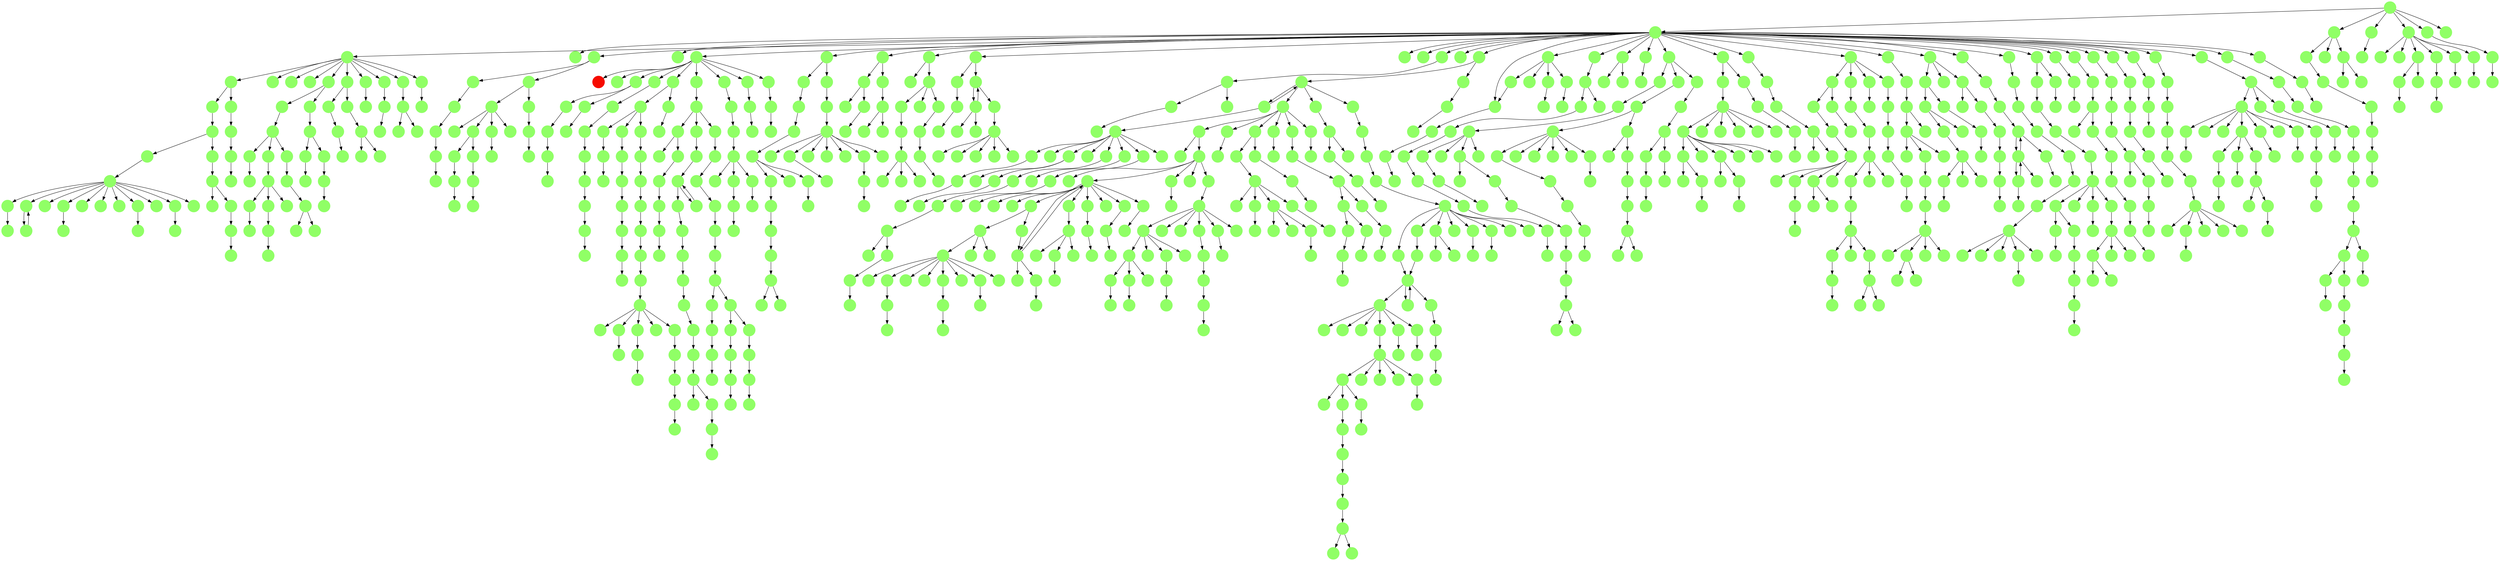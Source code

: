 digraph{
0 [tooltip = "M", penwidth = 0, style = filled, fillcolor = "#90ff66", shape = circle, label = ""]
1 [tooltip = "M", penwidth = 0, style = filled, fillcolor = "#90ff66", shape = circle, label = ""]
2 [tooltip = "M", penwidth = 0, style = filled, fillcolor = "#90ff66", shape = circle, label = ""]
3 [tooltip = "M", penwidth = 0, style = filled, fillcolor = "#90ff66", shape = circle, label = ""]
4 [tooltip = "M", penwidth = 0, style = filled, fillcolor = "#90ff66", shape = circle, label = ""]
5 [tooltip = "M", penwidth = 0, style = filled, fillcolor = "#90ff66", shape = circle, label = ""]
6 [tooltip = "M", penwidth = 0, style = filled, fillcolor = "#90ff66", shape = circle, label = ""]
7 [tooltip = "M", penwidth = 0, style = filled, fillcolor = "#90ff66", shape = circle, label = ""]
8 [tooltip = "M", penwidth = 0, style = filled, fillcolor = "#90ff66", shape = circle, label = ""]
9 [tooltip = "M", penwidth = 0, style = filled, fillcolor = "#90ff66", shape = circle, label = ""]
10 [tooltip = "M", penwidth = 0, style = filled, fillcolor = "#90ff66", shape = circle, label = ""]
11 [tooltip = "M", penwidth = 0, style = filled, fillcolor = "#90ff66", shape = circle, label = ""]
12 [tooltip = "M", penwidth = 0, style = filled, fillcolor = "#90ff66", shape = circle, label = ""]
13 [tooltip = "M", penwidth = 0, style = filled, fillcolor = "#90ff66", shape = circle, label = ""]
14 [tooltip = "M", penwidth = 0, style = filled, fillcolor = "#90ff66", shape = circle, label = ""]
15 [tooltip = "M", penwidth = 0, style = filled, fillcolor = "#90ff66", shape = circle, label = ""]
16 [tooltip = "M", penwidth = 0, style = filled, fillcolor = "#90ff66", shape = circle, label = ""]
17 [tooltip = "M", penwidth = 0, style = filled, fillcolor = "#90ff66", shape = circle, label = ""]
18 [tooltip = "M", penwidth = 0, style = filled, fillcolor = "#90ff66", shape = circle, label = ""]
19 [tooltip = "M", penwidth = 0, style = filled, fillcolor = "#90ff66", shape = circle, label = ""]
20 [tooltip = "M", penwidth = 0, style = filled, fillcolor = "#90ff66", shape = circle, label = ""]
21 [tooltip = "M", penwidth = 0, style = filled, fillcolor = "#90ff66", shape = circle, label = ""]
22 [tooltip = "M", penwidth = 0, style = filled, fillcolor = "#90ff66", shape = circle, label = ""]
23 [tooltip = "M", penwidth = 0, style = filled, fillcolor = "#90ff66", shape = circle, label = ""]
24 [tooltip = "M", penwidth = 0, style = filled, fillcolor = "#90ff66", shape = circle, label = ""]
25 [tooltip = "M", penwidth = 0, style = filled, fillcolor = "#90ff66", shape = circle, label = ""]
26 [tooltip = "M", penwidth = 0, style = filled, fillcolor = "#90ff66", shape = circle, label = ""]
27 [tooltip = "M", penwidth = 0, style = filled, fillcolor = "#90ff66", shape = circle, label = ""]
28 [tooltip = "M", penwidth = 0, style = filled, fillcolor = "#90ff66", shape = circle, label = ""]
29 [tooltip = "M", penwidth = 0, style = filled, fillcolor = "#90ff66", shape = circle, label = ""]
30 [tooltip = "M", penwidth = 0, style = filled, fillcolor = "#90ff66", shape = circle, label = ""]
31 [tooltip = "M", penwidth = 0, style = filled, fillcolor = "#90ff66", shape = circle, label = ""]
32 [tooltip = "M", penwidth = 0, style = filled, fillcolor = "#90ff66", shape = circle, label = ""]
33 [tooltip = "M", penwidth = 0, style = filled, fillcolor = "#90ff66", shape = circle, label = ""]
34 [tooltip = "M", penwidth = 0, style = filled, fillcolor = "#90ff66", shape = circle, label = ""]
35 [tooltip = "M", penwidth = 0, style = filled, fillcolor = "#90ff66", shape = circle, label = ""]
36 [tooltip = "M", penwidth = 0, style = filled, fillcolor = "#90ff66", shape = circle, label = ""]
37 [tooltip = "M", penwidth = 0, style = filled, fillcolor = "#90ff66", shape = circle, label = ""]
38 [tooltip = "M", penwidth = 0, style = filled, fillcolor = "#90ff66", shape = circle, label = ""]
39 [tooltip = "M", penwidth = 0, style = filled, fillcolor = "#90ff66", shape = circle, label = ""]
40 [tooltip = "M", penwidth = 0, style = filled, fillcolor = "#90ff66", shape = circle, label = ""]
41 [tooltip = "M", penwidth = 0, style = filled, fillcolor = "#90ff66", shape = circle, label = ""]
42 [tooltip = "M", penwidth = 0, style = filled, fillcolor = "#90ff66", shape = circle, label = ""]
43 [tooltip = "M", penwidth = 0, style = filled, fillcolor = "#90ff66", shape = circle, label = ""]
44 [tooltip = "V", penwidth = 0, style = filled, fillcolor = "#f60b00", shape = circle, label = ""]
45 [tooltip = "M", penwidth = 0, style = filled, fillcolor = "#90ff66", shape = circle, label = ""]
46 [tooltip = "M", penwidth = 0, style = filled, fillcolor = "#90ff66", shape = circle, label = ""]
47 [tooltip = "M", penwidth = 0, style = filled, fillcolor = "#90ff66", shape = circle, label = ""]
48 [tooltip = "M", penwidth = 0, style = filled, fillcolor = "#90ff66", shape = circle, label = ""]
49 [tooltip = "M", penwidth = 0, style = filled, fillcolor = "#90ff66", shape = circle, label = ""]
50 [tooltip = "M", penwidth = 0, style = filled, fillcolor = "#90ff66", shape = circle, label = ""]
51 [tooltip = "M", penwidth = 0, style = filled, fillcolor = "#90ff66", shape = circle, label = ""]
52 [tooltip = "M", penwidth = 0, style = filled, fillcolor = "#90ff66", shape = circle, label = ""]
53 [tooltip = "M", penwidth = 0, style = filled, fillcolor = "#90ff66", shape = circle, label = ""]
54 [tooltip = "M", penwidth = 0, style = filled, fillcolor = "#90ff66", shape = circle, label = ""]
55 [tooltip = "M", penwidth = 0, style = filled, fillcolor = "#90ff66", shape = circle, label = ""]
56 [tooltip = "M", penwidth = 0, style = filled, fillcolor = "#90ff66", shape = circle, label = ""]
57 [tooltip = "M", penwidth = 0, style = filled, fillcolor = "#90ff66", shape = circle, label = ""]
58 [tooltip = "M", penwidth = 0, style = filled, fillcolor = "#90ff66", shape = circle, label = ""]
59 [tooltip = "M", penwidth = 0, style = filled, fillcolor = "#90ff66", shape = circle, label = ""]
60 [tooltip = "M", penwidth = 0, style = filled, fillcolor = "#90ff66", shape = circle, label = ""]
61 [tooltip = "M", penwidth = 0, style = filled, fillcolor = "#90ff66", shape = circle, label = ""]
62 [tooltip = "M", penwidth = 0, style = filled, fillcolor = "#90ff66", shape = circle, label = ""]
63 [tooltip = "M", penwidth = 0, style = filled, fillcolor = "#90ff66", shape = circle, label = ""]
64 [tooltip = "M", penwidth = 0, style = filled, fillcolor = "#90ff66", shape = circle, label = ""]
65 [tooltip = "M", penwidth = 0, style = filled, fillcolor = "#90ff66", shape = circle, label = ""]
66 [tooltip = "M", penwidth = 0, style = filled, fillcolor = "#90ff66", shape = circle, label = ""]
67 [tooltip = "M", penwidth = 0, style = filled, fillcolor = "#90ff66", shape = circle, label = ""]
68 [tooltip = "M", penwidth = 0, style = filled, fillcolor = "#90ff66", shape = circle, label = ""]
69 [tooltip = "M", penwidth = 0, style = filled, fillcolor = "#90ff66", shape = circle, label = ""]
70 [tooltip = "M", penwidth = 0, style = filled, fillcolor = "#90ff66", shape = circle, label = ""]
71 [tooltip = "M", penwidth = 0, style = filled, fillcolor = "#90ff66", shape = circle, label = ""]
72 [tooltip = "M", penwidth = 0, style = filled, fillcolor = "#90ff66", shape = circle, label = ""]
73 [tooltip = "M", penwidth = 0, style = filled, fillcolor = "#90ff66", shape = circle, label = ""]
74 [tooltip = "M", penwidth = 0, style = filled, fillcolor = "#90ff66", shape = circle, label = ""]
75 [tooltip = "M", penwidth = 0, style = filled, fillcolor = "#90ff66", shape = circle, label = ""]
76 [tooltip = "M", penwidth = 0, style = filled, fillcolor = "#90ff66", shape = circle, label = ""]
77 [tooltip = "M", penwidth = 0, style = filled, fillcolor = "#90ff66", shape = circle, label = ""]
78 [tooltip = "M", penwidth = 0, style = filled, fillcolor = "#90ff66", shape = circle, label = ""]
79 [tooltip = "M", penwidth = 0, style = filled, fillcolor = "#90ff66", shape = circle, label = ""]
80 [tooltip = "M", penwidth = 0, style = filled, fillcolor = "#90ff66", shape = circle, label = ""]
81 [tooltip = "M", penwidth = 0, style = filled, fillcolor = "#90ff66", shape = circle, label = ""]
82 [tooltip = "M", penwidth = 0, style = filled, fillcolor = "#90ff66", shape = circle, label = ""]
83 [tooltip = "M", penwidth = 0, style = filled, fillcolor = "#90ff66", shape = circle, label = ""]
84 [tooltip = "M", penwidth = 0, style = filled, fillcolor = "#90ff66", shape = circle, label = ""]
85 [tooltip = "M", penwidth = 0, style = filled, fillcolor = "#90ff66", shape = circle, label = ""]
86 [tooltip = "M", penwidth = 0, style = filled, fillcolor = "#90ff66", shape = circle, label = ""]
87 [tooltip = "M", penwidth = 0, style = filled, fillcolor = "#90ff66", shape = circle, label = ""]
88 [tooltip = "M", penwidth = 0, style = filled, fillcolor = "#90ff66", shape = circle, label = ""]
89 [tooltip = "M", penwidth = 0, style = filled, fillcolor = "#90ff66", shape = circle, label = ""]
90 [tooltip = "M", penwidth = 0, style = filled, fillcolor = "#90ff66", shape = circle, label = ""]
91 [tooltip = "M", penwidth = 0, style = filled, fillcolor = "#90ff66", shape = circle, label = ""]
92 [tooltip = "M", penwidth = 0, style = filled, fillcolor = "#90ff66", shape = circle, label = ""]
93 [tooltip = "M", penwidth = 0, style = filled, fillcolor = "#90ff66", shape = circle, label = ""]
94 [tooltip = "M", penwidth = 0, style = filled, fillcolor = "#90ff66", shape = circle, label = ""]
95 [tooltip = "M", penwidth = 0, style = filled, fillcolor = "#90ff66", shape = circle, label = ""]
96 [tooltip = "M", penwidth = 0, style = filled, fillcolor = "#90ff66", shape = circle, label = ""]
97 [tooltip = "M", penwidth = 0, style = filled, fillcolor = "#90ff66", shape = circle, label = ""]
98 [tooltip = "M", penwidth = 0, style = filled, fillcolor = "#90ff66", shape = circle, label = ""]
99 [tooltip = "M", penwidth = 0, style = filled, fillcolor = "#90ff66", shape = circle, label = ""]
100 [tooltip = "M", penwidth = 0, style = filled, fillcolor = "#90ff66", shape = circle, label = ""]
101 [tooltip = "M", penwidth = 0, style = filled, fillcolor = "#90ff66", shape = circle, label = ""]
102 [tooltip = "M", penwidth = 0, style = filled, fillcolor = "#90ff66", shape = circle, label = ""]
103 [tooltip = "M", penwidth = 0, style = filled, fillcolor = "#90ff66", shape = circle, label = ""]
104 [tooltip = "M", penwidth = 0, style = filled, fillcolor = "#90ff66", shape = circle, label = ""]
105 [tooltip = "M", penwidth = 0, style = filled, fillcolor = "#90ff66", shape = circle, label = ""]
106 [tooltip = "M", penwidth = 0, style = filled, fillcolor = "#90ff66", shape = circle, label = ""]
107 [tooltip = "M", penwidth = 0, style = filled, fillcolor = "#90ff66", shape = circle, label = ""]
108 [tooltip = "M", penwidth = 0, style = filled, fillcolor = "#90ff66", shape = circle, label = ""]
109 [tooltip = "M", penwidth = 0, style = filled, fillcolor = "#90ff66", shape = circle, label = ""]
110 [tooltip = "M", penwidth = 0, style = filled, fillcolor = "#90ff66", shape = circle, label = ""]
111 [tooltip = "M", penwidth = 0, style = filled, fillcolor = "#90ff66", shape = circle, label = ""]
112 [tooltip = "M", penwidth = 0, style = filled, fillcolor = "#90ff66", shape = circle, label = ""]
113 [tooltip = "M", penwidth = 0, style = filled, fillcolor = "#90ff66", shape = circle, label = ""]
114 [tooltip = "M", penwidth = 0, style = filled, fillcolor = "#90ff66", shape = circle, label = ""]
115 [tooltip = "M", penwidth = 0, style = filled, fillcolor = "#90ff66", shape = circle, label = ""]
116 [tooltip = "M", penwidth = 0, style = filled, fillcolor = "#90ff66", shape = circle, label = ""]
117 [tooltip = "M", penwidth = 0, style = filled, fillcolor = "#90ff66", shape = circle, label = ""]
118 [tooltip = "M", penwidth = 0, style = filled, fillcolor = "#90ff66", shape = circle, label = ""]
119 [tooltip = "M", penwidth = 0, style = filled, fillcolor = "#90ff66", shape = circle, label = ""]
120 [tooltip = "M", penwidth = 0, style = filled, fillcolor = "#90ff66", shape = circle, label = ""]
121 [tooltip = "M", penwidth = 0, style = filled, fillcolor = "#90ff66", shape = circle, label = ""]
122 [tooltip = "M", penwidth = 0, style = filled, fillcolor = "#90ff66", shape = circle, label = ""]
123 [tooltip = "M", penwidth = 0, style = filled, fillcolor = "#90ff66", shape = circle, label = ""]
124 [tooltip = "M", penwidth = 0, style = filled, fillcolor = "#90ff66", shape = circle, label = ""]
125 [tooltip = "M", penwidth = 0, style = filled, fillcolor = "#90ff66", shape = circle, label = ""]
126 [tooltip = "M", penwidth = 0, style = filled, fillcolor = "#90ff66", shape = circle, label = ""]
127 [tooltip = "M", penwidth = 0, style = filled, fillcolor = "#90ff66", shape = circle, label = ""]
128 [tooltip = "M", penwidth = 0, style = filled, fillcolor = "#90ff66", shape = circle, label = ""]
129 [tooltip = "M", penwidth = 0, style = filled, fillcolor = "#90ff66", shape = circle, label = ""]
130 [tooltip = "M", penwidth = 0, style = filled, fillcolor = "#90ff66", shape = circle, label = ""]
131 [tooltip = "M", penwidth = 0, style = filled, fillcolor = "#90ff66", shape = circle, label = ""]
132 [tooltip = "M", penwidth = 0, style = filled, fillcolor = "#90ff66", shape = circle, label = ""]
133 [tooltip = "M", penwidth = 0, style = filled, fillcolor = "#90ff66", shape = circle, label = ""]
134 [tooltip = "M", penwidth = 0, style = filled, fillcolor = "#90ff66", shape = circle, label = ""]
135 [tooltip = "M", penwidth = 0, style = filled, fillcolor = "#90ff66", shape = circle, label = ""]
136 [tooltip = "M", penwidth = 0, style = filled, fillcolor = "#90ff66", shape = circle, label = ""]
137 [tooltip = "M", penwidth = 0, style = filled, fillcolor = "#90ff66", shape = circle, label = ""]
138 [tooltip = "M", penwidth = 0, style = filled, fillcolor = "#90ff66", shape = circle, label = ""]
139 [tooltip = "M", penwidth = 0, style = filled, fillcolor = "#90ff66", shape = circle, label = ""]
140 [tooltip = "M", penwidth = 0, style = filled, fillcolor = "#90ff66", shape = circle, label = ""]
141 [tooltip = "M", penwidth = 0, style = filled, fillcolor = "#90ff66", shape = circle, label = ""]
142 [tooltip = "M", penwidth = 0, style = filled, fillcolor = "#90ff66", shape = circle, label = ""]
143 [tooltip = "M", penwidth = 0, style = filled, fillcolor = "#90ff66", shape = circle, label = ""]
144 [tooltip = "M", penwidth = 0, style = filled, fillcolor = "#90ff66", shape = circle, label = ""]
145 [tooltip = "M", penwidth = 0, style = filled, fillcolor = "#90ff66", shape = circle, label = ""]
146 [tooltip = "M", penwidth = 0, style = filled, fillcolor = "#90ff66", shape = circle, label = ""]
147 [tooltip = "M", penwidth = 0, style = filled, fillcolor = "#90ff66", shape = circle, label = ""]
148 [tooltip = "M", penwidth = 0, style = filled, fillcolor = "#90ff66", shape = circle, label = ""]
149 [tooltip = "M", penwidth = 0, style = filled, fillcolor = "#90ff66", shape = circle, label = ""]
150 [tooltip = "M", penwidth = 0, style = filled, fillcolor = "#90ff66", shape = circle, label = ""]
151 [tooltip = "M", penwidth = 0, style = filled, fillcolor = "#90ff66", shape = circle, label = ""]
152 [tooltip = "M", penwidth = 0, style = filled, fillcolor = "#90ff66", shape = circle, label = ""]
153 [tooltip = "M", penwidth = 0, style = filled, fillcolor = "#90ff66", shape = circle, label = ""]
154 [tooltip = "M", penwidth = 0, style = filled, fillcolor = "#90ff66", shape = circle, label = ""]
155 [tooltip = "M", penwidth = 0, style = filled, fillcolor = "#90ff66", shape = circle, label = ""]
156 [tooltip = "M", penwidth = 0, style = filled, fillcolor = "#90ff66", shape = circle, label = ""]
157 [tooltip = "M", penwidth = 0, style = filled, fillcolor = "#90ff66", shape = circle, label = ""]
158 [tooltip = "M", penwidth = 0, style = filled, fillcolor = "#90ff66", shape = circle, label = ""]
159 [tooltip = "M", penwidth = 0, style = filled, fillcolor = "#90ff66", shape = circle, label = ""]
160 [tooltip = "M", penwidth = 0, style = filled, fillcolor = "#90ff66", shape = circle, label = ""]
161 [tooltip = "M", penwidth = 0, style = filled, fillcolor = "#90ff66", shape = circle, label = ""]
162 [tooltip = "M", penwidth = 0, style = filled, fillcolor = "#90ff66", shape = circle, label = ""]
163 [tooltip = "M", penwidth = 0, style = filled, fillcolor = "#90ff66", shape = circle, label = ""]
164 [tooltip = "M", penwidth = 0, style = filled, fillcolor = "#90ff66", shape = circle, label = ""]
165 [tooltip = "M", penwidth = 0, style = filled, fillcolor = "#90ff66", shape = circle, label = ""]
166 [tooltip = "M", penwidth = 0, style = filled, fillcolor = "#90ff66", shape = circle, label = ""]
167 [tooltip = "M", penwidth = 0, style = filled, fillcolor = "#90ff66", shape = circle, label = ""]
168 [tooltip = "M", penwidth = 0, style = filled, fillcolor = "#90ff66", shape = circle, label = ""]
169 [tooltip = "M", penwidth = 0, style = filled, fillcolor = "#90ff66", shape = circle, label = ""]
170 [tooltip = "M", penwidth = 0, style = filled, fillcolor = "#90ff66", shape = circle, label = ""]
171 [tooltip = "M", penwidth = 0, style = filled, fillcolor = "#90ff66", shape = circle, label = ""]
172 [tooltip = "M", penwidth = 0, style = filled, fillcolor = "#90ff66", shape = circle, label = ""]
173 [tooltip = "M", penwidth = 0, style = filled, fillcolor = "#90ff66", shape = circle, label = ""]
174 [tooltip = "M", penwidth = 0, style = filled, fillcolor = "#90ff66", shape = circle, label = ""]
175 [tooltip = "M", penwidth = 0, style = filled, fillcolor = "#90ff66", shape = circle, label = ""]
176 [tooltip = "M", penwidth = 0, style = filled, fillcolor = "#90ff66", shape = circle, label = ""]
177 [tooltip = "M", penwidth = 0, style = filled, fillcolor = "#90ff66", shape = circle, label = ""]
178 [tooltip = "M", penwidth = 0, style = filled, fillcolor = "#90ff66", shape = circle, label = ""]
179 [tooltip = "M", penwidth = 0, style = filled, fillcolor = "#90ff66", shape = circle, label = ""]
180 [tooltip = "M", penwidth = 0, style = filled, fillcolor = "#90ff66", shape = circle, label = ""]
181 [tooltip = "M", penwidth = 0, style = filled, fillcolor = "#90ff66", shape = circle, label = ""]
182 [tooltip = "M", penwidth = 0, style = filled, fillcolor = "#90ff66", shape = circle, label = ""]
183 [tooltip = "M", penwidth = 0, style = filled, fillcolor = "#90ff66", shape = circle, label = ""]
184 [tooltip = "M", penwidth = 0, style = filled, fillcolor = "#90ff66", shape = circle, label = ""]
185 [tooltip = "M", penwidth = 0, style = filled, fillcolor = "#90ff66", shape = circle, label = ""]
186 [tooltip = "M", penwidth = 0, style = filled, fillcolor = "#90ff66", shape = circle, label = ""]
187 [tooltip = "M", penwidth = 0, style = filled, fillcolor = "#90ff66", shape = circle, label = ""]
188 [tooltip = "M", penwidth = 0, style = filled, fillcolor = "#90ff66", shape = circle, label = ""]
189 [tooltip = "M", penwidth = 0, style = filled, fillcolor = "#90ff66", shape = circle, label = ""]
190 [tooltip = "M", penwidth = 0, style = filled, fillcolor = "#90ff66", shape = circle, label = ""]
191 [tooltip = "M", penwidth = 0, style = filled, fillcolor = "#90ff66", shape = circle, label = ""]
192 [tooltip = "M", penwidth = 0, style = filled, fillcolor = "#90ff66", shape = circle, label = ""]
193 [tooltip = "M", penwidth = 0, style = filled, fillcolor = "#90ff66", shape = circle, label = ""]
194 [tooltip = "M", penwidth = 0, style = filled, fillcolor = "#90ff66", shape = circle, label = ""]
195 [tooltip = "M", penwidth = 0, style = filled, fillcolor = "#90ff66", shape = circle, label = ""]
196 [tooltip = "M", penwidth = 0, style = filled, fillcolor = "#90ff66", shape = circle, label = ""]
197 [tooltip = "M", penwidth = 0, style = filled, fillcolor = "#90ff66", shape = circle, label = ""]
198 [tooltip = "M", penwidth = 0, style = filled, fillcolor = "#90ff66", shape = circle, label = ""]
199 [tooltip = "M", penwidth = 0, style = filled, fillcolor = "#90ff66", shape = circle, label = ""]
200 [tooltip = "M", penwidth = 0, style = filled, fillcolor = "#90ff66", shape = circle, label = ""]
201 [tooltip = "M", penwidth = 0, style = filled, fillcolor = "#90ff66", shape = circle, label = ""]
202 [tooltip = "M", penwidth = 0, style = filled, fillcolor = "#90ff66", shape = circle, label = ""]
203 [tooltip = "M", penwidth = 0, style = filled, fillcolor = "#90ff66", shape = circle, label = ""]
204 [tooltip = "M", penwidth = 0, style = filled, fillcolor = "#90ff66", shape = circle, label = ""]
205 [tooltip = "M", penwidth = 0, style = filled, fillcolor = "#90ff66", shape = circle, label = ""]
206 [tooltip = "M", penwidth = 0, style = filled, fillcolor = "#90ff66", shape = circle, label = ""]
207 [tooltip = "M", penwidth = 0, style = filled, fillcolor = "#90ff66", shape = circle, label = ""]
208 [tooltip = "M", penwidth = 0, style = filled, fillcolor = "#90ff66", shape = circle, label = ""]
209 [tooltip = "M", penwidth = 0, style = filled, fillcolor = "#90ff66", shape = circle, label = ""]
210 [tooltip = "M", penwidth = 0, style = filled, fillcolor = "#90ff66", shape = circle, label = ""]
211 [tooltip = "M", penwidth = 0, style = filled, fillcolor = "#90ff66", shape = circle, label = ""]
212 [tooltip = "M", penwidth = 0, style = filled, fillcolor = "#90ff66", shape = circle, label = ""]
213 [tooltip = "M", penwidth = 0, style = filled, fillcolor = "#90ff66", shape = circle, label = ""]
214 [tooltip = "M", penwidth = 0, style = filled, fillcolor = "#90ff66", shape = circle, label = ""]
215 [tooltip = "M", penwidth = 0, style = filled, fillcolor = "#90ff66", shape = circle, label = ""]
216 [tooltip = "M", penwidth = 0, style = filled, fillcolor = "#90ff66", shape = circle, label = ""]
217 [tooltip = "M", penwidth = 0, style = filled, fillcolor = "#90ff66", shape = circle, label = ""]
218 [tooltip = "M", penwidth = 0, style = filled, fillcolor = "#90ff66", shape = circle, label = ""]
219 [tooltip = "M", penwidth = 0, style = filled, fillcolor = "#90ff66", shape = circle, label = ""]
220 [tooltip = "M", penwidth = 0, style = filled, fillcolor = "#90ff66", shape = circle, label = ""]
221 [tooltip = "M", penwidth = 0, style = filled, fillcolor = "#90ff66", shape = circle, label = ""]
222 [tooltip = "M", penwidth = 0, style = filled, fillcolor = "#90ff66", shape = circle, label = ""]
223 [tooltip = "M", penwidth = 0, style = filled, fillcolor = "#90ff66", shape = circle, label = ""]
224 [tooltip = "M", penwidth = 0, style = filled, fillcolor = "#90ff66", shape = circle, label = ""]
225 [tooltip = "M", penwidth = 0, style = filled, fillcolor = "#90ff66", shape = circle, label = ""]
226 [tooltip = "M", penwidth = 0, style = filled, fillcolor = "#90ff66", shape = circle, label = ""]
227 [tooltip = "M", penwidth = 0, style = filled, fillcolor = "#90ff66", shape = circle, label = ""]
228 [tooltip = "M", penwidth = 0, style = filled, fillcolor = "#90ff66", shape = circle, label = ""]
229 [tooltip = "M", penwidth = 0, style = filled, fillcolor = "#90ff66", shape = circle, label = ""]
230 [tooltip = "M", penwidth = 0, style = filled, fillcolor = "#90ff66", shape = circle, label = ""]
231 [tooltip = "M", penwidth = 0, style = filled, fillcolor = "#90ff66", shape = circle, label = ""]
232 [tooltip = "M", penwidth = 0, style = filled, fillcolor = "#90ff66", shape = circle, label = ""]
233 [tooltip = "M", penwidth = 0, style = filled, fillcolor = "#90ff66", shape = circle, label = ""]
234 [tooltip = "M", penwidth = 0, style = filled, fillcolor = "#90ff66", shape = circle, label = ""]
235 [tooltip = "M", penwidth = 0, style = filled, fillcolor = "#90ff66", shape = circle, label = ""]
236 [tooltip = "M", penwidth = 0, style = filled, fillcolor = "#90ff66", shape = circle, label = ""]
237 [tooltip = "M", penwidth = 0, style = filled, fillcolor = "#90ff66", shape = circle, label = ""]
238 [tooltip = "M", penwidth = 0, style = filled, fillcolor = "#90ff66", shape = circle, label = ""]
239 [tooltip = "M", penwidth = 0, style = filled, fillcolor = "#90ff66", shape = circle, label = ""]
240 [tooltip = "M", penwidth = 0, style = filled, fillcolor = "#90ff66", shape = circle, label = ""]
241 [tooltip = "M", penwidth = 0, style = filled, fillcolor = "#90ff66", shape = circle, label = ""]
242 [tooltip = "M", penwidth = 0, style = filled, fillcolor = "#90ff66", shape = circle, label = ""]
243 [tooltip = "M", penwidth = 0, style = filled, fillcolor = "#90ff66", shape = circle, label = ""]
244 [tooltip = "M", penwidth = 0, style = filled, fillcolor = "#90ff66", shape = circle, label = ""]
245 [tooltip = "M", penwidth = 0, style = filled, fillcolor = "#90ff66", shape = circle, label = ""]
246 [tooltip = "M", penwidth = 0, style = filled, fillcolor = "#90ff66", shape = circle, label = ""]
247 [tooltip = "M", penwidth = 0, style = filled, fillcolor = "#90ff66", shape = circle, label = ""]
248 [tooltip = "M", penwidth = 0, style = filled, fillcolor = "#90ff66", shape = circle, label = ""]
249 [tooltip = "M", penwidth = 0, style = filled, fillcolor = "#90ff66", shape = circle, label = ""]
250 [tooltip = "M", penwidth = 0, style = filled, fillcolor = "#90ff66", shape = circle, label = ""]
251 [tooltip = "M", penwidth = 0, style = filled, fillcolor = "#90ff66", shape = circle, label = ""]
252 [tooltip = "M", penwidth = 0, style = filled, fillcolor = "#90ff66", shape = circle, label = ""]
253 [tooltip = "M", penwidth = 0, style = filled, fillcolor = "#90ff66", shape = circle, label = ""]
254 [tooltip = "M", penwidth = 0, style = filled, fillcolor = "#90ff66", shape = circle, label = ""]
255 [tooltip = "M", penwidth = 0, style = filled, fillcolor = "#90ff66", shape = circle, label = ""]
256 [tooltip = "M", penwidth = 0, style = filled, fillcolor = "#90ff66", shape = circle, label = ""]
257 [tooltip = "M", penwidth = 0, style = filled, fillcolor = "#90ff66", shape = circle, label = ""]
258 [tooltip = "M", penwidth = 0, style = filled, fillcolor = "#90ff66", shape = circle, label = ""]
259 [tooltip = "M", penwidth = 0, style = filled, fillcolor = "#90ff66", shape = circle, label = ""]
260 [tooltip = "M", penwidth = 0, style = filled, fillcolor = "#90ff66", shape = circle, label = ""]
261 [tooltip = "M", penwidth = 0, style = filled, fillcolor = "#90ff66", shape = circle, label = ""]
262 [tooltip = "M", penwidth = 0, style = filled, fillcolor = "#90ff66", shape = circle, label = ""]
263 [tooltip = "M", penwidth = 0, style = filled, fillcolor = "#90ff66", shape = circle, label = ""]
264 [tooltip = "M", penwidth = 0, style = filled, fillcolor = "#90ff66", shape = circle, label = ""]
265 [tooltip = "M", penwidth = 0, style = filled, fillcolor = "#90ff66", shape = circle, label = ""]
266 [tooltip = "M", penwidth = 0, style = filled, fillcolor = "#90ff66", shape = circle, label = ""]
267 [tooltip = "M", penwidth = 0, style = filled, fillcolor = "#90ff66", shape = circle, label = ""]
268 [tooltip = "M", penwidth = 0, style = filled, fillcolor = "#90ff66", shape = circle, label = ""]
269 [tooltip = "M", penwidth = 0, style = filled, fillcolor = "#90ff66", shape = circle, label = ""]
270 [tooltip = "M", penwidth = 0, style = filled, fillcolor = "#90ff66", shape = circle, label = ""]
271 [tooltip = "M", penwidth = 0, style = filled, fillcolor = "#90ff66", shape = circle, label = ""]
272 [tooltip = "M", penwidth = 0, style = filled, fillcolor = "#90ff66", shape = circle, label = ""]
273 [tooltip = "M", penwidth = 0, style = filled, fillcolor = "#90ff66", shape = circle, label = ""]
274 [tooltip = "M", penwidth = 0, style = filled, fillcolor = "#90ff66", shape = circle, label = ""]
275 [tooltip = "M", penwidth = 0, style = filled, fillcolor = "#90ff66", shape = circle, label = ""]
276 [tooltip = "M", penwidth = 0, style = filled, fillcolor = "#90ff66", shape = circle, label = ""]
277 [tooltip = "M", penwidth = 0, style = filled, fillcolor = "#90ff66", shape = circle, label = ""]
278 [tooltip = "M", penwidth = 0, style = filled, fillcolor = "#90ff66", shape = circle, label = ""]
279 [tooltip = "M", penwidth = 0, style = filled, fillcolor = "#90ff66", shape = circle, label = ""]
280 [tooltip = "M", penwidth = 0, style = filled, fillcolor = "#90ff66", shape = circle, label = ""]
281 [tooltip = "M", penwidth = 0, style = filled, fillcolor = "#90ff66", shape = circle, label = ""]
282 [tooltip = "M", penwidth = 0, style = filled, fillcolor = "#90ff66", shape = circle, label = ""]
283 [tooltip = "M", penwidth = 0, style = filled, fillcolor = "#90ff66", shape = circle, label = ""]
284 [tooltip = "M", penwidth = 0, style = filled, fillcolor = "#90ff66", shape = circle, label = ""]
285 [tooltip = "M", penwidth = 0, style = filled, fillcolor = "#90ff66", shape = circle, label = ""]
286 [tooltip = "M", penwidth = 0, style = filled, fillcolor = "#90ff66", shape = circle, label = ""]
287 [tooltip = "M", penwidth = 0, style = filled, fillcolor = "#90ff66", shape = circle, label = ""]
288 [tooltip = "M", penwidth = 0, style = filled, fillcolor = "#90ff66", shape = circle, label = ""]
289 [tooltip = "M", penwidth = 0, style = filled, fillcolor = "#90ff66", shape = circle, label = ""]
290 [tooltip = "M", penwidth = 0, style = filled, fillcolor = "#90ff66", shape = circle, label = ""]
291 [tooltip = "M", penwidth = 0, style = filled, fillcolor = "#90ff66", shape = circle, label = ""]
292 [tooltip = "M", penwidth = 0, style = filled, fillcolor = "#90ff66", shape = circle, label = ""]
293 [tooltip = "M", penwidth = 0, style = filled, fillcolor = "#90ff66", shape = circle, label = ""]
294 [tooltip = "M", penwidth = 0, style = filled, fillcolor = "#90ff66", shape = circle, label = ""]
295 [tooltip = "M", penwidth = 0, style = filled, fillcolor = "#90ff66", shape = circle, label = ""]
296 [tooltip = "M", penwidth = 0, style = filled, fillcolor = "#90ff66", shape = circle, label = ""]
297 [tooltip = "M", penwidth = 0, style = filled, fillcolor = "#90ff66", shape = circle, label = ""]
298 [tooltip = "M", penwidth = 0, style = filled, fillcolor = "#90ff66", shape = circle, label = ""]
299 [tooltip = "M", penwidth = 0, style = filled, fillcolor = "#90ff66", shape = circle, label = ""]
300 [tooltip = "M", penwidth = 0, style = filled, fillcolor = "#90ff66", shape = circle, label = ""]
301 [tooltip = "M", penwidth = 0, style = filled, fillcolor = "#90ff66", shape = circle, label = ""]
302 [tooltip = "M", penwidth = 0, style = filled, fillcolor = "#90ff66", shape = circle, label = ""]
303 [tooltip = "M", penwidth = 0, style = filled, fillcolor = "#90ff66", shape = circle, label = ""]
304 [tooltip = "M", penwidth = 0, style = filled, fillcolor = "#90ff66", shape = circle, label = ""]
305 [tooltip = "M", penwidth = 0, style = filled, fillcolor = "#90ff66", shape = circle, label = ""]
306 [tooltip = "M", penwidth = 0, style = filled, fillcolor = "#90ff66", shape = circle, label = ""]
307 [tooltip = "M", penwidth = 0, style = filled, fillcolor = "#90ff66", shape = circle, label = ""]
308 [tooltip = "M", penwidth = 0, style = filled, fillcolor = "#90ff66", shape = circle, label = ""]
309 [tooltip = "M", penwidth = 0, style = filled, fillcolor = "#90ff66", shape = circle, label = ""]
310 [tooltip = "M", penwidth = 0, style = filled, fillcolor = "#90ff66", shape = circle, label = ""]
311 [tooltip = "M", penwidth = 0, style = filled, fillcolor = "#90ff66", shape = circle, label = ""]
312 [tooltip = "M", penwidth = 0, style = filled, fillcolor = "#90ff66", shape = circle, label = ""]
313 [tooltip = "M", penwidth = 0, style = filled, fillcolor = "#90ff66", shape = circle, label = ""]
314 [tooltip = "M", penwidth = 0, style = filled, fillcolor = "#90ff66", shape = circle, label = ""]
315 [tooltip = "M", penwidth = 0, style = filled, fillcolor = "#90ff66", shape = circle, label = ""]
316 [tooltip = "M", penwidth = 0, style = filled, fillcolor = "#90ff66", shape = circle, label = ""]
317 [tooltip = "M", penwidth = 0, style = filled, fillcolor = "#90ff66", shape = circle, label = ""]
318 [tooltip = "M", penwidth = 0, style = filled, fillcolor = "#90ff66", shape = circle, label = ""]
319 [tooltip = "M", penwidth = 0, style = filled, fillcolor = "#90ff66", shape = circle, label = ""]
320 [tooltip = "M", penwidth = 0, style = filled, fillcolor = "#90ff66", shape = circle, label = ""]
321 [tooltip = "M", penwidth = 0, style = filled, fillcolor = "#90ff66", shape = circle, label = ""]
322 [tooltip = "M", penwidth = 0, style = filled, fillcolor = "#90ff66", shape = circle, label = ""]
323 [tooltip = "M", penwidth = 0, style = filled, fillcolor = "#90ff66", shape = circle, label = ""]
324 [tooltip = "M", penwidth = 0, style = filled, fillcolor = "#90ff66", shape = circle, label = ""]
325 [tooltip = "M", penwidth = 0, style = filled, fillcolor = "#90ff66", shape = circle, label = ""]
326 [tooltip = "M", penwidth = 0, style = filled, fillcolor = "#90ff66", shape = circle, label = ""]
327 [tooltip = "M", penwidth = 0, style = filled, fillcolor = "#90ff66", shape = circle, label = ""]
328 [tooltip = "M", penwidth = 0, style = filled, fillcolor = "#90ff66", shape = circle, label = ""]
329 [tooltip = "M", penwidth = 0, style = filled, fillcolor = "#90ff66", shape = circle, label = ""]
330 [tooltip = "M", penwidth = 0, style = filled, fillcolor = "#90ff66", shape = circle, label = ""]
331 [tooltip = "M", penwidth = 0, style = filled, fillcolor = "#90ff66", shape = circle, label = ""]
332 [tooltip = "M", penwidth = 0, style = filled, fillcolor = "#90ff66", shape = circle, label = ""]
333 [tooltip = "M", penwidth = 0, style = filled, fillcolor = "#90ff66", shape = circle, label = ""]
334 [tooltip = "M", penwidth = 0, style = filled, fillcolor = "#90ff66", shape = circle, label = ""]
335 [tooltip = "M", penwidth = 0, style = filled, fillcolor = "#90ff66", shape = circle, label = ""]
336 [tooltip = "M", penwidth = 0, style = filled, fillcolor = "#90ff66", shape = circle, label = ""]
337 [tooltip = "M", penwidth = 0, style = filled, fillcolor = "#90ff66", shape = circle, label = ""]
338 [tooltip = "M", penwidth = 0, style = filled, fillcolor = "#90ff66", shape = circle, label = ""]
339 [tooltip = "M", penwidth = 0, style = filled, fillcolor = "#90ff66", shape = circle, label = ""]
340 [tooltip = "M", penwidth = 0, style = filled, fillcolor = "#90ff66", shape = circle, label = ""]
341 [tooltip = "M", penwidth = 0, style = filled, fillcolor = "#90ff66", shape = circle, label = ""]
342 [tooltip = "M", penwidth = 0, style = filled, fillcolor = "#90ff66", shape = circle, label = ""]
343 [tooltip = "M", penwidth = 0, style = filled, fillcolor = "#90ff66", shape = circle, label = ""]
344 [tooltip = "M", penwidth = 0, style = filled, fillcolor = "#90ff66", shape = circle, label = ""]
345 [tooltip = "M", penwidth = 0, style = filled, fillcolor = "#90ff66", shape = circle, label = ""]
346 [tooltip = "M", penwidth = 0, style = filled, fillcolor = "#90ff66", shape = circle, label = ""]
347 [tooltip = "M", penwidth = 0, style = filled, fillcolor = "#90ff66", shape = circle, label = ""]
348 [tooltip = "M", penwidth = 0, style = filled, fillcolor = "#90ff66", shape = circle, label = ""]
349 [tooltip = "M", penwidth = 0, style = filled, fillcolor = "#90ff66", shape = circle, label = ""]
350 [tooltip = "M", penwidth = 0, style = filled, fillcolor = "#90ff66", shape = circle, label = ""]
351 [tooltip = "M", penwidth = 0, style = filled, fillcolor = "#90ff66", shape = circle, label = ""]
352 [tooltip = "M", penwidth = 0, style = filled, fillcolor = "#90ff66", shape = circle, label = ""]
353 [tooltip = "M", penwidth = 0, style = filled, fillcolor = "#90ff66", shape = circle, label = ""]
354 [tooltip = "M", penwidth = 0, style = filled, fillcolor = "#90ff66", shape = circle, label = ""]
355 [tooltip = "M", penwidth = 0, style = filled, fillcolor = "#90ff66", shape = circle, label = ""]
356 [tooltip = "M", penwidth = 0, style = filled, fillcolor = "#90ff66", shape = circle, label = ""]
357 [tooltip = "M", penwidth = 0, style = filled, fillcolor = "#90ff66", shape = circle, label = ""]
358 [tooltip = "M", penwidth = 0, style = filled, fillcolor = "#90ff66", shape = circle, label = ""]
359 [tooltip = "M", penwidth = 0, style = filled, fillcolor = "#90ff66", shape = circle, label = ""]
360 [tooltip = "M", penwidth = 0, style = filled, fillcolor = "#90ff66", shape = circle, label = ""]
361 [tooltip = "M", penwidth = 0, style = filled, fillcolor = "#90ff66", shape = circle, label = ""]
362 [tooltip = "M", penwidth = 0, style = filled, fillcolor = "#90ff66", shape = circle, label = ""]
363 [tooltip = "M", penwidth = 0, style = filled, fillcolor = "#90ff66", shape = circle, label = ""]
364 [tooltip = "M", penwidth = 0, style = filled, fillcolor = "#90ff66", shape = circle, label = ""]
365 [tooltip = "M", penwidth = 0, style = filled, fillcolor = "#90ff66", shape = circle, label = ""]
366 [tooltip = "M", penwidth = 0, style = filled, fillcolor = "#90ff66", shape = circle, label = ""]
367 [tooltip = "M", penwidth = 0, style = filled, fillcolor = "#90ff66", shape = circle, label = ""]
368 [tooltip = "M", penwidth = 0, style = filled, fillcolor = "#90ff66", shape = circle, label = ""]
369 [tooltip = "M", penwidth = 0, style = filled, fillcolor = "#90ff66", shape = circle, label = ""]
370 [tooltip = "M", penwidth = 0, style = filled, fillcolor = "#90ff66", shape = circle, label = ""]
371 [tooltip = "M", penwidth = 0, style = filled, fillcolor = "#90ff66", shape = circle, label = ""]
372 [tooltip = "M", penwidth = 0, style = filled, fillcolor = "#90ff66", shape = circle, label = ""]
373 [tooltip = "M", penwidth = 0, style = filled, fillcolor = "#90ff66", shape = circle, label = ""]
374 [tooltip = "M", penwidth = 0, style = filled, fillcolor = "#90ff66", shape = circle, label = ""]
375 [tooltip = "M", penwidth = 0, style = filled, fillcolor = "#90ff66", shape = circle, label = ""]
376 [tooltip = "M", penwidth = 0, style = filled, fillcolor = "#90ff66", shape = circle, label = ""]
377 [tooltip = "M", penwidth = 0, style = filled, fillcolor = "#90ff66", shape = circle, label = ""]
378 [tooltip = "M", penwidth = 0, style = filled, fillcolor = "#90ff66", shape = circle, label = ""]
379 [tooltip = "M", penwidth = 0, style = filled, fillcolor = "#90ff66", shape = circle, label = ""]
380 [tooltip = "M", penwidth = 0, style = filled, fillcolor = "#90ff66", shape = circle, label = ""]
381 [tooltip = "M", penwidth = 0, style = filled, fillcolor = "#90ff66", shape = circle, label = ""]
382 [tooltip = "M", penwidth = 0, style = filled, fillcolor = "#90ff66", shape = circle, label = ""]
383 [tooltip = "M", penwidth = 0, style = filled, fillcolor = "#90ff66", shape = circle, label = ""]
384 [tooltip = "M", penwidth = 0, style = filled, fillcolor = "#90ff66", shape = circle, label = ""]
385 [tooltip = "M", penwidth = 0, style = filled, fillcolor = "#90ff66", shape = circle, label = ""]
386 [tooltip = "M", penwidth = 0, style = filled, fillcolor = "#90ff66", shape = circle, label = ""]
387 [tooltip = "M", penwidth = 0, style = filled, fillcolor = "#90ff66", shape = circle, label = ""]
388 [tooltip = "M", penwidth = 0, style = filled, fillcolor = "#90ff66", shape = circle, label = ""]
389 [tooltip = "M", penwidth = 0, style = filled, fillcolor = "#90ff66", shape = circle, label = ""]
390 [tooltip = "M", penwidth = 0, style = filled, fillcolor = "#90ff66", shape = circle, label = ""]
391 [tooltip = "M", penwidth = 0, style = filled, fillcolor = "#90ff66", shape = circle, label = ""]
392 [tooltip = "M", penwidth = 0, style = filled, fillcolor = "#90ff66", shape = circle, label = ""]
393 [tooltip = "M", penwidth = 0, style = filled, fillcolor = "#90ff66", shape = circle, label = ""]
394 [tooltip = "M", penwidth = 0, style = filled, fillcolor = "#90ff66", shape = circle, label = ""]
395 [tooltip = "M", penwidth = 0, style = filled, fillcolor = "#90ff66", shape = circle, label = ""]
396 [tooltip = "M", penwidth = 0, style = filled, fillcolor = "#90ff66", shape = circle, label = ""]
397 [tooltip = "M", penwidth = 0, style = filled, fillcolor = "#90ff66", shape = circle, label = ""]
398 [tooltip = "M", penwidth = 0, style = filled, fillcolor = "#90ff66", shape = circle, label = ""]
399 [tooltip = "M", penwidth = 0, style = filled, fillcolor = "#90ff66", shape = circle, label = ""]
400 [tooltip = "M", penwidth = 0, style = filled, fillcolor = "#90ff66", shape = circle, label = ""]
401 [tooltip = "M", penwidth = 0, style = filled, fillcolor = "#90ff66", shape = circle, label = ""]
402 [tooltip = "M", penwidth = 0, style = filled, fillcolor = "#90ff66", shape = circle, label = ""]
403 [tooltip = "M", penwidth = 0, style = filled, fillcolor = "#90ff66", shape = circle, label = ""]
404 [tooltip = "M", penwidth = 0, style = filled, fillcolor = "#90ff66", shape = circle, label = ""]
405 [tooltip = "M", penwidth = 0, style = filled, fillcolor = "#90ff66", shape = circle, label = ""]
406 [tooltip = "M", penwidth = 0, style = filled, fillcolor = "#90ff66", shape = circle, label = ""]
407 [tooltip = "M", penwidth = 0, style = filled, fillcolor = "#90ff66", shape = circle, label = ""]
408 [tooltip = "M", penwidth = 0, style = filled, fillcolor = "#90ff66", shape = circle, label = ""]
409 [tooltip = "M", penwidth = 0, style = filled, fillcolor = "#90ff66", shape = circle, label = ""]
410 [tooltip = "M", penwidth = 0, style = filled, fillcolor = "#90ff66", shape = circle, label = ""]
411 [tooltip = "M", penwidth = 0, style = filled, fillcolor = "#90ff66", shape = circle, label = ""]
412 [tooltip = "M", penwidth = 0, style = filled, fillcolor = "#90ff66", shape = circle, label = ""]
413 [tooltip = "M", penwidth = 0, style = filled, fillcolor = "#90ff66", shape = circle, label = ""]
414 [tooltip = "M", penwidth = 0, style = filled, fillcolor = "#90ff66", shape = circle, label = ""]
415 [tooltip = "M", penwidth = 0, style = filled, fillcolor = "#90ff66", shape = circle, label = ""]
416 [tooltip = "M", penwidth = 0, style = filled, fillcolor = "#90ff66", shape = circle, label = ""]
417 [tooltip = "M", penwidth = 0, style = filled, fillcolor = "#90ff66", shape = circle, label = ""]
418 [tooltip = "M", penwidth = 0, style = filled, fillcolor = "#90ff66", shape = circle, label = ""]
419 [tooltip = "M", penwidth = 0, style = filled, fillcolor = "#90ff66", shape = circle, label = ""]
420 [tooltip = "M", penwidth = 0, style = filled, fillcolor = "#90ff66", shape = circle, label = ""]
421 [tooltip = "M", penwidth = 0, style = filled, fillcolor = "#90ff66", shape = circle, label = ""]
422 [tooltip = "M", penwidth = 0, style = filled, fillcolor = "#90ff66", shape = circle, label = ""]
423 [tooltip = "M", penwidth = 0, style = filled, fillcolor = "#90ff66", shape = circle, label = ""]
424 [tooltip = "M", penwidth = 0, style = filled, fillcolor = "#90ff66", shape = circle, label = ""]
425 [tooltip = "M", penwidth = 0, style = filled, fillcolor = "#90ff66", shape = circle, label = ""]
426 [tooltip = "M", penwidth = 0, style = filled, fillcolor = "#90ff66", shape = circle, label = ""]
427 [tooltip = "M", penwidth = 0, style = filled, fillcolor = "#90ff66", shape = circle, label = ""]
428 [tooltip = "M", penwidth = 0, style = filled, fillcolor = "#90ff66", shape = circle, label = ""]
429 [tooltip = "M", penwidth = 0, style = filled, fillcolor = "#90ff66", shape = circle, label = ""]
430 [tooltip = "M", penwidth = 0, style = filled, fillcolor = "#90ff66", shape = circle, label = ""]
431 [tooltip = "M", penwidth = 0, style = filled, fillcolor = "#90ff66", shape = circle, label = ""]
432 [tooltip = "M", penwidth = 0, style = filled, fillcolor = "#90ff66", shape = circle, label = ""]
433 [tooltip = "M", penwidth = 0, style = filled, fillcolor = "#90ff66", shape = circle, label = ""]
434 [tooltip = "M", penwidth = 0, style = filled, fillcolor = "#90ff66", shape = circle, label = ""]
435 [tooltip = "M", penwidth = 0, style = filled, fillcolor = "#90ff66", shape = circle, label = ""]
436 [tooltip = "M", penwidth = 0, style = filled, fillcolor = "#90ff66", shape = circle, label = ""]
437 [tooltip = "M", penwidth = 0, style = filled, fillcolor = "#90ff66", shape = circle, label = ""]
438 [tooltip = "M", penwidth = 0, style = filled, fillcolor = "#90ff66", shape = circle, label = ""]
439 [tooltip = "M", penwidth = 0, style = filled, fillcolor = "#90ff66", shape = circle, label = ""]
440 [tooltip = "M", penwidth = 0, style = filled, fillcolor = "#90ff66", shape = circle, label = ""]
441 [tooltip = "M", penwidth = 0, style = filled, fillcolor = "#90ff66", shape = circle, label = ""]
442 [tooltip = "M", penwidth = 0, style = filled, fillcolor = "#90ff66", shape = circle, label = ""]
443 [tooltip = "M", penwidth = 0, style = filled, fillcolor = "#90ff66", shape = circle, label = ""]
444 [tooltip = "M", penwidth = 0, style = filled, fillcolor = "#90ff66", shape = circle, label = ""]
445 [tooltip = "M", penwidth = 0, style = filled, fillcolor = "#90ff66", shape = circle, label = ""]
446 [tooltip = "M", penwidth = 0, style = filled, fillcolor = "#90ff66", shape = circle, label = ""]
447 [tooltip = "M", penwidth = 0, style = filled, fillcolor = "#90ff66", shape = circle, label = ""]
448 [tooltip = "M", penwidth = 0, style = filled, fillcolor = "#90ff66", shape = circle, label = ""]
449 [tooltip = "M", penwidth = 0, style = filled, fillcolor = "#90ff66", shape = circle, label = ""]
450 [tooltip = "M", penwidth = 0, style = filled, fillcolor = "#90ff66", shape = circle, label = ""]
451 [tooltip = "M", penwidth = 0, style = filled, fillcolor = "#90ff66", shape = circle, label = ""]
452 [tooltip = "M", penwidth = 0, style = filled, fillcolor = "#90ff66", shape = circle, label = ""]
453 [tooltip = "M", penwidth = 0, style = filled, fillcolor = "#90ff66", shape = circle, label = ""]
454 [tooltip = "M", penwidth = 0, style = filled, fillcolor = "#90ff66", shape = circle, label = ""]
455 [tooltip = "M", penwidth = 0, style = filled, fillcolor = "#90ff66", shape = circle, label = ""]
456 [tooltip = "M", penwidth = 0, style = filled, fillcolor = "#90ff66", shape = circle, label = ""]
457 [tooltip = "M", penwidth = 0, style = filled, fillcolor = "#90ff66", shape = circle, label = ""]
458 [tooltip = "M", penwidth = 0, style = filled, fillcolor = "#90ff66", shape = circle, label = ""]
459 [tooltip = "M", penwidth = 0, style = filled, fillcolor = "#90ff66", shape = circle, label = ""]
460 [tooltip = "M", penwidth = 0, style = filled, fillcolor = "#90ff66", shape = circle, label = ""]
461 [tooltip = "M", penwidth = 0, style = filled, fillcolor = "#90ff66", shape = circle, label = ""]
462 [tooltip = "M", penwidth = 0, style = filled, fillcolor = "#90ff66", shape = circle, label = ""]
463 [tooltip = "M", penwidth = 0, style = filled, fillcolor = "#90ff66", shape = circle, label = ""]
464 [tooltip = "M", penwidth = 0, style = filled, fillcolor = "#90ff66", shape = circle, label = ""]
465 [tooltip = "M", penwidth = 0, style = filled, fillcolor = "#90ff66", shape = circle, label = ""]
466 [tooltip = "M", penwidth = 0, style = filled, fillcolor = "#90ff66", shape = circle, label = ""]
467 [tooltip = "M", penwidth = 0, style = filled, fillcolor = "#90ff66", shape = circle, label = ""]
468 [tooltip = "M", penwidth = 0, style = filled, fillcolor = "#90ff66", shape = circle, label = ""]
469 [tooltip = "M", penwidth = 0, style = filled, fillcolor = "#90ff66", shape = circle, label = ""]
470 [tooltip = "M", penwidth = 0, style = filled, fillcolor = "#90ff66", shape = circle, label = ""]
471 [tooltip = "M", penwidth = 0, style = filled, fillcolor = "#90ff66", shape = circle, label = ""]
472 [tooltip = "M", penwidth = 0, style = filled, fillcolor = "#90ff66", shape = circle, label = ""]
473 [tooltip = "M", penwidth = 0, style = filled, fillcolor = "#90ff66", shape = circle, label = ""]
474 [tooltip = "M", penwidth = 0, style = filled, fillcolor = "#90ff66", shape = circle, label = ""]
475 [tooltip = "M", penwidth = 0, style = filled, fillcolor = "#90ff66", shape = circle, label = ""]
476 [tooltip = "M", penwidth = 0, style = filled, fillcolor = "#90ff66", shape = circle, label = ""]
477 [tooltip = "M", penwidth = 0, style = filled, fillcolor = "#90ff66", shape = circle, label = ""]
478 [tooltip = "M", penwidth = 0, style = filled, fillcolor = "#90ff66", shape = circle, label = ""]
479 [tooltip = "M", penwidth = 0, style = filled, fillcolor = "#90ff66", shape = circle, label = ""]
480 [tooltip = "M", penwidth = 0, style = filled, fillcolor = "#90ff66", shape = circle, label = ""]
481 [tooltip = "M", penwidth = 0, style = filled, fillcolor = "#90ff66", shape = circle, label = ""]
482 [tooltip = "M", penwidth = 0, style = filled, fillcolor = "#90ff66", shape = circle, label = ""]
483 [tooltip = "M", penwidth = 0, style = filled, fillcolor = "#90ff66", shape = circle, label = ""]
484 [tooltip = "M", penwidth = 0, style = filled, fillcolor = "#90ff66", shape = circle, label = ""]
485 [tooltip = "M", penwidth = 0, style = filled, fillcolor = "#90ff66", shape = circle, label = ""]
486 [tooltip = "M", penwidth = 0, style = filled, fillcolor = "#90ff66", shape = circle, label = ""]
487 [tooltip = "M", penwidth = 0, style = filled, fillcolor = "#90ff66", shape = circle, label = ""]
488 [tooltip = "M", penwidth = 0, style = filled, fillcolor = "#90ff66", shape = circle, label = ""]
489 [tooltip = "M", penwidth = 0, style = filled, fillcolor = "#90ff66", shape = circle, label = ""]
490 [tooltip = "M", penwidth = 0, style = filled, fillcolor = "#90ff66", shape = circle, label = ""]
491 [tooltip = "M", penwidth = 0, style = filled, fillcolor = "#90ff66", shape = circle, label = ""]
492 [tooltip = "M", penwidth = 0, style = filled, fillcolor = "#90ff66", shape = circle, label = ""]
493 [tooltip = "M", penwidth = 0, style = filled, fillcolor = "#90ff66", shape = circle, label = ""]
494 [tooltip = "M", penwidth = 0, style = filled, fillcolor = "#90ff66", shape = circle, label = ""]
495 [tooltip = "M", penwidth = 0, style = filled, fillcolor = "#90ff66", shape = circle, label = ""]
496 [tooltip = "M", penwidth = 0, style = filled, fillcolor = "#90ff66", shape = circle, label = ""]
497 [tooltip = "M", penwidth = 0, style = filled, fillcolor = "#90ff66", shape = circle, label = ""]
498 [tooltip = "M", penwidth = 0, style = filled, fillcolor = "#90ff66", shape = circle, label = ""]
499 [tooltip = "M", penwidth = 0, style = filled, fillcolor = "#90ff66", shape = circle, label = ""]
500 [tooltip = "M", penwidth = 0, style = filled, fillcolor = "#90ff66", shape = circle, label = ""]
501 [tooltip = "M", penwidth = 0, style = filled, fillcolor = "#90ff66", shape = circle, label = ""]
502 [tooltip = "M", penwidth = 0, style = filled, fillcolor = "#90ff66", shape = circle, label = ""]
503 [tooltip = "M", penwidth = 0, style = filled, fillcolor = "#90ff66", shape = circle, label = ""]
504 [tooltip = "M", penwidth = 0, style = filled, fillcolor = "#90ff66", shape = circle, label = ""]
505 [tooltip = "M", penwidth = 0, style = filled, fillcolor = "#90ff66", shape = circle, label = ""]
506 [tooltip = "M", penwidth = 0, style = filled, fillcolor = "#90ff66", shape = circle, label = ""]
507 [tooltip = "M", penwidth = 0, style = filled, fillcolor = "#90ff66", shape = circle, label = ""]
508 [tooltip = "M", penwidth = 0, style = filled, fillcolor = "#90ff66", shape = circle, label = ""]
509 [tooltip = "M", penwidth = 0, style = filled, fillcolor = "#90ff66", shape = circle, label = ""]
510 [tooltip = "M", penwidth = 0, style = filled, fillcolor = "#90ff66", shape = circle, label = ""]
511 [tooltip = "M", penwidth = 0, style = filled, fillcolor = "#90ff66", shape = circle, label = ""]
512 [tooltip = "M", penwidth = 0, style = filled, fillcolor = "#90ff66", shape = circle, label = ""]
513 [tooltip = "M", penwidth = 0, style = filled, fillcolor = "#90ff66", shape = circle, label = ""]
514 [tooltip = "M", penwidth = 0, style = filled, fillcolor = "#90ff66", shape = circle, label = ""]
515 [tooltip = "M", penwidth = 0, style = filled, fillcolor = "#90ff66", shape = circle, label = ""]
516 [tooltip = "M", penwidth = 0, style = filled, fillcolor = "#90ff66", shape = circle, label = ""]
517 [tooltip = "M", penwidth = 0, style = filled, fillcolor = "#90ff66", shape = circle, label = ""]
518 [tooltip = "M", penwidth = 0, style = filled, fillcolor = "#90ff66", shape = circle, label = ""]
519 [tooltip = "M", penwidth = 0, style = filled, fillcolor = "#90ff66", shape = circle, label = ""]
520 [tooltip = "M", penwidth = 0, style = filled, fillcolor = "#90ff66", shape = circle, label = ""]
521 [tooltip = "M", penwidth = 0, style = filled, fillcolor = "#90ff66", shape = circle, label = ""]
522 [tooltip = "M", penwidth = 0, style = filled, fillcolor = "#90ff66", shape = circle, label = ""]
523 [tooltip = "M", penwidth = 0, style = filled, fillcolor = "#90ff66", shape = circle, label = ""]
524 [tooltip = "M", penwidth = 0, style = filled, fillcolor = "#90ff66", shape = circle, label = ""]
525 [tooltip = "M", penwidth = 0, style = filled, fillcolor = "#90ff66", shape = circle, label = ""]
526 [tooltip = "M", penwidth = 0, style = filled, fillcolor = "#90ff66", shape = circle, label = ""]
527 [tooltip = "M", penwidth = 0, style = filled, fillcolor = "#90ff66", shape = circle, label = ""]
528 [tooltip = "M", penwidth = 0, style = filled, fillcolor = "#90ff66", shape = circle, label = ""]
529 [tooltip = "M", penwidth = 0, style = filled, fillcolor = "#90ff66", shape = circle, label = ""]
530 [tooltip = "M", penwidth = 0, style = filled, fillcolor = "#90ff66", shape = circle, label = ""]
531 [tooltip = "M", penwidth = 0, style = filled, fillcolor = "#90ff66", shape = circle, label = ""]
532 [tooltip = "M", penwidth = 0, style = filled, fillcolor = "#90ff66", shape = circle, label = ""]
533 [tooltip = "M", penwidth = 0, style = filled, fillcolor = "#90ff66", shape = circle, label = ""]
534 [tooltip = "M", penwidth = 0, style = filled, fillcolor = "#90ff66", shape = circle, label = ""]
535 [tooltip = "M", penwidth = 0, style = filled, fillcolor = "#90ff66", shape = circle, label = ""]
536 [tooltip = "M", penwidth = 0, style = filled, fillcolor = "#90ff66", shape = circle, label = ""]
537 [tooltip = "M", penwidth = 0, style = filled, fillcolor = "#90ff66", shape = circle, label = ""]
538 [tooltip = "M", penwidth = 0, style = filled, fillcolor = "#90ff66", shape = circle, label = ""]
539 [tooltip = "M", penwidth = 0, style = filled, fillcolor = "#90ff66", shape = circle, label = ""]
540 [tooltip = "M", penwidth = 0, style = filled, fillcolor = "#90ff66", shape = circle, label = ""]
541 [tooltip = "M", penwidth = 0, style = filled, fillcolor = "#90ff66", shape = circle, label = ""]
542 [tooltip = "M", penwidth = 0, style = filled, fillcolor = "#90ff66", shape = circle, label = ""]
543 [tooltip = "M", penwidth = 0, style = filled, fillcolor = "#90ff66", shape = circle, label = ""]
544 [tooltip = "M", penwidth = 0, style = filled, fillcolor = "#90ff66", shape = circle, label = ""]
545 [tooltip = "M", penwidth = 0, style = filled, fillcolor = "#90ff66", shape = circle, label = ""]
546 [tooltip = "M", penwidth = 0, style = filled, fillcolor = "#90ff66", shape = circle, label = ""]
547 [tooltip = "M", penwidth = 0, style = filled, fillcolor = "#90ff66", shape = circle, label = ""]
548 [tooltip = "M", penwidth = 0, style = filled, fillcolor = "#90ff66", shape = circle, label = ""]
549 [tooltip = "M", penwidth = 0, style = filled, fillcolor = "#90ff66", shape = circle, label = ""]
550 [tooltip = "M", penwidth = 0, style = filled, fillcolor = "#90ff66", shape = circle, label = ""]
551 [tooltip = "M", penwidth = 0, style = filled, fillcolor = "#90ff66", shape = circle, label = ""]
552 [tooltip = "M", penwidth = 0, style = filled, fillcolor = "#90ff66", shape = circle, label = ""]
553 [tooltip = "M", penwidth = 0, style = filled, fillcolor = "#90ff66", shape = circle, label = ""]
554 [tooltip = "M", penwidth = 0, style = filled, fillcolor = "#90ff66", shape = circle, label = ""]
555 [tooltip = "M", penwidth = 0, style = filled, fillcolor = "#90ff66", shape = circle, label = ""]
556 [tooltip = "M", penwidth = 0, style = filled, fillcolor = "#90ff66", shape = circle, label = ""]
557 [tooltip = "M", penwidth = 0, style = filled, fillcolor = "#90ff66", shape = circle, label = ""]
558 [tooltip = "M", penwidth = 0, style = filled, fillcolor = "#90ff66", shape = circle, label = ""]
559 [tooltip = "M", penwidth = 0, style = filled, fillcolor = "#90ff66", shape = circle, label = ""]
560 [tooltip = "M", penwidth = 0, style = filled, fillcolor = "#90ff66", shape = circle, label = ""]
561 [tooltip = "M", penwidth = 0, style = filled, fillcolor = "#90ff66", shape = circle, label = ""]
562 [tooltip = "M", penwidth = 0, style = filled, fillcolor = "#90ff66", shape = circle, label = ""]
563 [tooltip = "M", penwidth = 0, style = filled, fillcolor = "#90ff66", shape = circle, label = ""]
564 [tooltip = "M", penwidth = 0, style = filled, fillcolor = "#90ff66", shape = circle, label = ""]
565 [tooltip = "M", penwidth = 0, style = filled, fillcolor = "#90ff66", shape = circle, label = ""]
566 [tooltip = "M", penwidth = 0, style = filled, fillcolor = "#90ff66", shape = circle, label = ""]
567 [tooltip = "M", penwidth = 0, style = filled, fillcolor = "#90ff66", shape = circle, label = ""]
568 [tooltip = "M", penwidth = 0, style = filled, fillcolor = "#90ff66", shape = circle, label = ""]
569 [tooltip = "M", penwidth = 0, style = filled, fillcolor = "#90ff66", shape = circle, label = ""]
570 [tooltip = "M", penwidth = 0, style = filled, fillcolor = "#90ff66", shape = circle, label = ""]
571 [tooltip = "M", penwidth = 0, style = filled, fillcolor = "#90ff66", shape = circle, label = ""]
572 [tooltip = "M", penwidth = 0, style = filled, fillcolor = "#90ff66", shape = circle, label = ""]
573 [tooltip = "M", penwidth = 0, style = filled, fillcolor = "#90ff66", shape = circle, label = ""]
574 [tooltip = "M", penwidth = 0, style = filled, fillcolor = "#90ff66", shape = circle, label = ""]
575 [tooltip = "M", penwidth = 0, style = filled, fillcolor = "#90ff66", shape = circle, label = ""]
576 [tooltip = "M", penwidth = 0, style = filled, fillcolor = "#90ff66", shape = circle, label = ""]
577 [tooltip = "M", penwidth = 0, style = filled, fillcolor = "#90ff66", shape = circle, label = ""]
578 [tooltip = "M", penwidth = 0, style = filled, fillcolor = "#90ff66", shape = circle, label = ""]
579 [tooltip = "M", penwidth = 0, style = filled, fillcolor = "#90ff66", shape = circle, label = ""]
580 [tooltip = "M", penwidth = 0, style = filled, fillcolor = "#90ff66", shape = circle, label = ""]
581 [tooltip = "M", penwidth = 0, style = filled, fillcolor = "#90ff66", shape = circle, label = ""]
582 [tooltip = "M", penwidth = 0, style = filled, fillcolor = "#90ff66", shape = circle, label = ""]
583 [tooltip = "M", penwidth = 0, style = filled, fillcolor = "#90ff66", shape = circle, label = ""]
584 [tooltip = "M", penwidth = 0, style = filled, fillcolor = "#90ff66", shape = circle, label = ""]
585 [tooltip = "M", penwidth = 0, style = filled, fillcolor = "#90ff66", shape = circle, label = ""]
586 [tooltip = "M", penwidth = 0, style = filled, fillcolor = "#90ff66", shape = circle, label = ""]
587 [tooltip = "M", penwidth = 0, style = filled, fillcolor = "#90ff66", shape = circle, label = ""]
588 [tooltip = "M", penwidth = 0, style = filled, fillcolor = "#90ff66", shape = circle, label = ""]
589 [tooltip = "M", penwidth = 0, style = filled, fillcolor = "#90ff66", shape = circle, label = ""]
590 [tooltip = "M", penwidth = 0, style = filled, fillcolor = "#90ff66", shape = circle, label = ""]
591 [tooltip = "M", penwidth = 0, style = filled, fillcolor = "#90ff66", shape = circle, label = ""]
592 [tooltip = "M", penwidth = 0, style = filled, fillcolor = "#90ff66", shape = circle, label = ""]
593 [tooltip = "M", penwidth = 0, style = filled, fillcolor = "#90ff66", shape = circle, label = ""]
594 [tooltip = "M", penwidth = 0, style = filled, fillcolor = "#90ff66", shape = circle, label = ""]
595 [tooltip = "M", penwidth = 0, style = filled, fillcolor = "#90ff66", shape = circle, label = ""]
596 [tooltip = "M", penwidth = 0, style = filled, fillcolor = "#90ff66", shape = circle, label = ""]
597 [tooltip = "M", penwidth = 0, style = filled, fillcolor = "#90ff66", shape = circle, label = ""]
598 [tooltip = "M", penwidth = 0, style = filled, fillcolor = "#90ff66", shape = circle, label = ""]
599 [tooltip = "M", penwidth = 0, style = filled, fillcolor = "#90ff66", shape = circle, label = ""]
600 [tooltip = "M", penwidth = 0, style = filled, fillcolor = "#90ff66", shape = circle, label = ""]
601 [tooltip = "M", penwidth = 0, style = filled, fillcolor = "#90ff66", shape = circle, label = ""]
602 [tooltip = "M", penwidth = 0, style = filled, fillcolor = "#90ff66", shape = circle, label = ""]
603 [tooltip = "M", penwidth = 0, style = filled, fillcolor = "#90ff66", shape = circle, label = ""]
604 [tooltip = "M", penwidth = 0, style = filled, fillcolor = "#90ff66", shape = circle, label = ""]
605 [tooltip = "M", penwidth = 0, style = filled, fillcolor = "#90ff66", shape = circle, label = ""]
606 [tooltip = "M", penwidth = 0, style = filled, fillcolor = "#90ff66", shape = circle, label = ""]
607 [tooltip = "M", penwidth = 0, style = filled, fillcolor = "#90ff66", shape = circle, label = ""]
608 [tooltip = "M", penwidth = 0, style = filled, fillcolor = "#90ff66", shape = circle, label = ""]
609 [tooltip = "M", penwidth = 0, style = filled, fillcolor = "#90ff66", shape = circle, label = ""]
610 [tooltip = "M", penwidth = 0, style = filled, fillcolor = "#90ff66", shape = circle, label = ""]
611 [tooltip = "M", penwidth = 0, style = filled, fillcolor = "#90ff66", shape = circle, label = ""]
612 [tooltip = "M", penwidth = 0, style = filled, fillcolor = "#90ff66", shape = circle, label = ""]
613 [tooltip = "M", penwidth = 0, style = filled, fillcolor = "#90ff66", shape = circle, label = ""]
614 [tooltip = "M", penwidth = 0, style = filled, fillcolor = "#90ff66", shape = circle, label = ""]
615 [tooltip = "M", penwidth = 0, style = filled, fillcolor = "#90ff66", shape = circle, label = ""]
616 [tooltip = "M", penwidth = 0, style = filled, fillcolor = "#90ff66", shape = circle, label = ""]
617 [tooltip = "M", penwidth = 0, style = filled, fillcolor = "#90ff66", shape = circle, label = ""]
618 [tooltip = "M", penwidth = 0, style = filled, fillcolor = "#90ff66", shape = circle, label = ""]
619 [tooltip = "M", penwidth = 0, style = filled, fillcolor = "#90ff66", shape = circle, label = ""]
620 [tooltip = "M", penwidth = 0, style = filled, fillcolor = "#90ff66", shape = circle, label = ""]
621 [tooltip = "M", penwidth = 0, style = filled, fillcolor = "#90ff66", shape = circle, label = ""]
622 [tooltip = "M", penwidth = 0, style = filled, fillcolor = "#90ff66", shape = circle, label = ""]
623 [tooltip = "M", penwidth = 0, style = filled, fillcolor = "#90ff66", shape = circle, label = ""]
624 [tooltip = "M", penwidth = 0, style = filled, fillcolor = "#90ff66", shape = circle, label = ""]
625 [tooltip = "M", penwidth = 0, style = filled, fillcolor = "#90ff66", shape = circle, label = ""]
626 [tooltip = "M", penwidth = 0, style = filled, fillcolor = "#90ff66", shape = circle, label = ""]
627 [tooltip = "M", penwidth = 0, style = filled, fillcolor = "#90ff66", shape = circle, label = ""]
628 [tooltip = "M", penwidth = 0, style = filled, fillcolor = "#90ff66", shape = circle, label = ""]
629 [tooltip = "M", penwidth = 0, style = filled, fillcolor = "#90ff66", shape = circle, label = ""]
630 [tooltip = "M", penwidth = 0, style = filled, fillcolor = "#90ff66", shape = circle, label = ""]
631 [tooltip = "M", penwidth = 0, style = filled, fillcolor = "#90ff66", shape = circle, label = ""]
632 [tooltip = "M", penwidth = 0, style = filled, fillcolor = "#90ff66", shape = circle, label = ""]
633 [tooltip = "M", penwidth = 0, style = filled, fillcolor = "#90ff66", shape = circle, label = ""]
634 [tooltip = "M", penwidth = 0, style = filled, fillcolor = "#90ff66", shape = circle, label = ""]
635 [tooltip = "M", penwidth = 0, style = filled, fillcolor = "#90ff66", shape = circle, label = ""]
636 [tooltip = "M", penwidth = 0, style = filled, fillcolor = "#90ff66", shape = circle, label = ""]
637 [tooltip = "M", penwidth = 0, style = filled, fillcolor = "#90ff66", shape = circle, label = ""]
638 [tooltip = "M", penwidth = 0, style = filled, fillcolor = "#90ff66", shape = circle, label = ""]
639 [tooltip = "M", penwidth = 0, style = filled, fillcolor = "#90ff66", shape = circle, label = ""]
640 [tooltip = "M", penwidth = 0, style = filled, fillcolor = "#90ff66", shape = circle, label = ""]
641 [tooltip = "M", penwidth = 0, style = filled, fillcolor = "#90ff66", shape = circle, label = ""]
642 [tooltip = "M", penwidth = 0, style = filled, fillcolor = "#90ff66", shape = circle, label = ""]
643 [tooltip = "M", penwidth = 0, style = filled, fillcolor = "#90ff66", shape = circle, label = ""]
644 [tooltip = "M", penwidth = 0, style = filled, fillcolor = "#90ff66", shape = circle, label = ""]
645 [tooltip = "M", penwidth = 0, style = filled, fillcolor = "#90ff66", shape = circle, label = ""]
646 [tooltip = "M", penwidth = 0, style = filled, fillcolor = "#90ff66", shape = circle, label = ""]
647 [tooltip = "M", penwidth = 0, style = filled, fillcolor = "#90ff66", shape = circle, label = ""]
648 [tooltip = "M", penwidth = 0, style = filled, fillcolor = "#90ff66", shape = circle, label = ""]
649 [tooltip = "M", penwidth = 0, style = filled, fillcolor = "#90ff66", shape = circle, label = ""]
650 [tooltip = "M", penwidth = 0, style = filled, fillcolor = "#90ff66", shape = circle, label = ""]
651 [tooltip = "M", penwidth = 0, style = filled, fillcolor = "#90ff66", shape = circle, label = ""]
652 [tooltip = "M", penwidth = 0, style = filled, fillcolor = "#90ff66", shape = circle, label = ""]
653 [tooltip = "M", penwidth = 0, style = filled, fillcolor = "#90ff66", shape = circle, label = ""]
654 [tooltip = "M", penwidth = 0, style = filled, fillcolor = "#90ff66", shape = circle, label = ""]
655 [tooltip = "M", penwidth = 0, style = filled, fillcolor = "#90ff66", shape = circle, label = ""]
656 [tooltip = "M", penwidth = 0, style = filled, fillcolor = "#90ff66", shape = circle, label = ""]
657 [tooltip = "M", penwidth = 0, style = filled, fillcolor = "#90ff66", shape = circle, label = ""]
658 [tooltip = "M", penwidth = 0, style = filled, fillcolor = "#90ff66", shape = circle, label = ""]
659 [tooltip = "M", penwidth = 0, style = filled, fillcolor = "#90ff66", shape = circle, label = ""]
660 [tooltip = "M", penwidth = 0, style = filled, fillcolor = "#90ff66", shape = circle, label = ""]
661 [tooltip = "M", penwidth = 0, style = filled, fillcolor = "#90ff66", shape = circle, label = ""]
662 [tooltip = "M", penwidth = 0, style = filled, fillcolor = "#90ff66", shape = circle, label = ""]
663 [tooltip = "M", penwidth = 0, style = filled, fillcolor = "#90ff66", shape = circle, label = ""]
664 [tooltip = "M", penwidth = 0, style = filled, fillcolor = "#90ff66", shape = circle, label = ""]
665 [tooltip = "M", penwidth = 0, style = filled, fillcolor = "#90ff66", shape = circle, label = ""]
666 [tooltip = "M", penwidth = 0, style = filled, fillcolor = "#90ff66", shape = circle, label = ""]
667 [tooltip = "M", penwidth = 0, style = filled, fillcolor = "#90ff66", shape = circle, label = ""]
668 [tooltip = "M", penwidth = 0, style = filled, fillcolor = "#90ff66", shape = circle, label = ""]
669 [tooltip = "M", penwidth = 0, style = filled, fillcolor = "#90ff66", shape = circle, label = ""]
670 [tooltip = "M", penwidth = 0, style = filled, fillcolor = "#90ff66", shape = circle, label = ""]
671 [tooltip = "M", penwidth = 0, style = filled, fillcolor = "#90ff66", shape = circle, label = ""]
672 [tooltip = "M", penwidth = 0, style = filled, fillcolor = "#90ff66", shape = circle, label = ""]
673 [tooltip = "M", penwidth = 0, style = filled, fillcolor = "#90ff66", shape = circle, label = ""]
674 [tooltip = "M", penwidth = 0, style = filled, fillcolor = "#90ff66", shape = circle, label = ""]
675 [tooltip = "M", penwidth = 0, style = filled, fillcolor = "#90ff66", shape = circle, label = ""]
676 [tooltip = "M", penwidth = 0, style = filled, fillcolor = "#90ff66", shape = circle, label = ""]
677 [tooltip = "M", penwidth = 0, style = filled, fillcolor = "#90ff66", shape = circle, label = ""]
678 [tooltip = "M", penwidth = 0, style = filled, fillcolor = "#90ff66", shape = circle, label = ""]
679 [tooltip = "M", penwidth = 0, style = filled, fillcolor = "#90ff66", shape = circle, label = ""]
680 [tooltip = "M", penwidth = 0, style = filled, fillcolor = "#90ff66", shape = circle, label = ""]
681 [tooltip = "M", penwidth = 0, style = filled, fillcolor = "#90ff66", shape = circle, label = ""]
682 [tooltip = "M", penwidth = 0, style = filled, fillcolor = "#90ff66", shape = circle, label = ""]
683 [tooltip = "M", penwidth = 0, style = filled, fillcolor = "#90ff66", shape = circle, label = ""]
684 [tooltip = "M", penwidth = 0, style = filled, fillcolor = "#90ff66", shape = circle, label = ""]
685 [tooltip = "M", penwidth = 0, style = filled, fillcolor = "#90ff66", shape = circle, label = ""]
686 [tooltip = "M", penwidth = 0, style = filled, fillcolor = "#90ff66", shape = circle, label = ""]
687 [tooltip = "M", penwidth = 0, style = filled, fillcolor = "#90ff66", shape = circle, label = ""]
688 [tooltip = "M", penwidth = 0, style = filled, fillcolor = "#90ff66", shape = circle, label = ""]
689 [tooltip = "M", penwidth = 0, style = filled, fillcolor = "#90ff66", shape = circle, label = ""]
690 [tooltip = "M", penwidth = 0, style = filled, fillcolor = "#90ff66", shape = circle, label = ""]
691 [tooltip = "M", penwidth = 0, style = filled, fillcolor = "#90ff66", shape = circle, label = ""]
692 [tooltip = "M", penwidth = 0, style = filled, fillcolor = "#90ff66", shape = circle, label = ""]
693 [tooltip = "M", penwidth = 0, style = filled, fillcolor = "#90ff66", shape = circle, label = ""]
694 [tooltip = "M", penwidth = 0, style = filled, fillcolor = "#90ff66", shape = circle, label = ""]
695 [tooltip = "M", penwidth = 0, style = filled, fillcolor = "#90ff66", shape = circle, label = ""]
696 [tooltip = "M", penwidth = 0, style = filled, fillcolor = "#90ff66", shape = circle, label = ""]
697 [tooltip = "M", penwidth = 0, style = filled, fillcolor = "#90ff66", shape = circle, label = ""]
698 [tooltip = "M", penwidth = 0, style = filled, fillcolor = "#90ff66", shape = circle, label = ""]
699 [tooltip = "M", penwidth = 0, style = filled, fillcolor = "#90ff66", shape = circle, label = ""]
700 [tooltip = "M", penwidth = 0, style = filled, fillcolor = "#90ff66", shape = circle, label = ""]
701 [tooltip = "M", penwidth = 0, style = filled, fillcolor = "#90ff66", shape = circle, label = ""]
702 [tooltip = "M", penwidth = 0, style = filled, fillcolor = "#90ff66", shape = circle, label = ""]
703 [tooltip = "M", penwidth = 0, style = filled, fillcolor = "#90ff66", shape = circle, label = ""]
704 [tooltip = "M", penwidth = 0, style = filled, fillcolor = "#90ff66", shape = circle, label = ""]
705 [tooltip = "M", penwidth = 0, style = filled, fillcolor = "#90ff66", shape = circle, label = ""]
706 [tooltip = "M", penwidth = 0, style = filled, fillcolor = "#90ff66", shape = circle, label = ""]
707 [tooltip = "M", penwidth = 0, style = filled, fillcolor = "#90ff66", shape = circle, label = ""]
708 [tooltip = "M", penwidth = 0, style = filled, fillcolor = "#90ff66", shape = circle, label = ""]
709 [tooltip = "M", penwidth = 0, style = filled, fillcolor = "#90ff66", shape = circle, label = ""]
710 [tooltip = "M", penwidth = 0, style = filled, fillcolor = "#90ff66", shape = circle, label = ""]
711 [tooltip = "M", penwidth = 0, style = filled, fillcolor = "#90ff66", shape = circle, label = ""]
712 [tooltip = "M", penwidth = 0, style = filled, fillcolor = "#90ff66", shape = circle, label = ""]
713 [tooltip = "M", penwidth = 0, style = filled, fillcolor = "#90ff66", shape = circle, label = ""]
714 [tooltip = "M", penwidth = 0, style = filled, fillcolor = "#90ff66", shape = circle, label = ""]
715 [tooltip = "M", penwidth = 0, style = filled, fillcolor = "#90ff66", shape = circle, label = ""]
716 [tooltip = "M", penwidth = 0, style = filled, fillcolor = "#90ff66", shape = circle, label = ""]
717 [tooltip = "M", penwidth = 0, style = filled, fillcolor = "#90ff66", shape = circle, label = ""]
718 [tooltip = "M", penwidth = 0, style = filled, fillcolor = "#90ff66", shape = circle, label = ""]
719 [tooltip = "M", penwidth = 0, style = filled, fillcolor = "#90ff66", shape = circle, label = ""]
720 [tooltip = "M", penwidth = 0, style = filled, fillcolor = "#90ff66", shape = circle, label = ""]
721 [tooltip = "M", penwidth = 0, style = filled, fillcolor = "#90ff66", shape = circle, label = ""]
722 [tooltip = "M", penwidth = 0, style = filled, fillcolor = "#90ff66", shape = circle, label = ""]
723 [tooltip = "M", penwidth = 0, style = filled, fillcolor = "#90ff66", shape = circle, label = ""]
724 [tooltip = "M", penwidth = 0, style = filled, fillcolor = "#90ff66", shape = circle, label = ""]
725 [tooltip = "M", penwidth = 0, style = filled, fillcolor = "#90ff66", shape = circle, label = ""]
726 [tooltip = "M", penwidth = 0, style = filled, fillcolor = "#90ff66", shape = circle, label = ""]
727 [tooltip = "M", penwidth = 0, style = filled, fillcolor = "#90ff66", shape = circle, label = ""]
728 [tooltip = "M", penwidth = 0, style = filled, fillcolor = "#90ff66", shape = circle, label = ""]
729 [tooltip = "M", penwidth = 0, style = filled, fillcolor = "#90ff66", shape = circle, label = ""]
730 [tooltip = "M", penwidth = 0, style = filled, fillcolor = "#90ff66", shape = circle, label = ""]
731 [tooltip = "M", penwidth = 0, style = filled, fillcolor = "#90ff66", shape = circle, label = ""]
732 [tooltip = "M", penwidth = 0, style = filled, fillcolor = "#90ff66", shape = circle, label = ""]
733 [tooltip = "M", penwidth = 0, style = filled, fillcolor = "#90ff66", shape = circle, label = ""]
734 [tooltip = "M", penwidth = 0, style = filled, fillcolor = "#90ff66", shape = circle, label = ""]
735 [tooltip = "M", penwidth = 0, style = filled, fillcolor = "#90ff66", shape = circle, label = ""]
736 [tooltip = "M", penwidth = 0, style = filled, fillcolor = "#90ff66", shape = circle, label = ""]
737 [tooltip = "M", penwidth = 0, style = filled, fillcolor = "#90ff66", shape = circle, label = ""]
738 [tooltip = "M", penwidth = 0, style = filled, fillcolor = "#90ff66", shape = circle, label = ""]
739 [tooltip = "M", penwidth = 0, style = filled, fillcolor = "#90ff66", shape = circle, label = ""]
740 [tooltip = "M", penwidth = 0, style = filled, fillcolor = "#90ff66", shape = circle, label = ""]
741 [tooltip = "M", penwidth = 0, style = filled, fillcolor = "#90ff66", shape = circle, label = ""]
742 [tooltip = "M", penwidth = 0, style = filled, fillcolor = "#90ff66", shape = circle, label = ""]
743 [tooltip = "M", penwidth = 0, style = filled, fillcolor = "#90ff66", shape = circle, label = ""]
744 [tooltip = "M", penwidth = 0, style = filled, fillcolor = "#90ff66", shape = circle, label = ""]
745 [tooltip = "M", penwidth = 0, style = filled, fillcolor = "#90ff66", shape = circle, label = ""]
746 [tooltip = "M", penwidth = 0, style = filled, fillcolor = "#90ff66", shape = circle, label = ""]
747 [tooltip = "M", penwidth = 0, style = filled, fillcolor = "#90ff66", shape = circle, label = ""]
748 [tooltip = "M", penwidth = 0, style = filled, fillcolor = "#90ff66", shape = circle, label = ""]
749 [tooltip = "M", penwidth = 0, style = filled, fillcolor = "#90ff66", shape = circle, label = ""]
750 [tooltip = "M", penwidth = 0, style = filled, fillcolor = "#90ff66", shape = circle, label = ""]
751 [tooltip = "M", penwidth = 0, style = filled, fillcolor = "#90ff66", shape = circle, label = ""]
752 [tooltip = "M", penwidth = 0, style = filled, fillcolor = "#90ff66", shape = circle, label = ""]
753 [tooltip = "M", penwidth = 0, style = filled, fillcolor = "#90ff66", shape = circle, label = ""]
754 [tooltip = "M", penwidth = 0, style = filled, fillcolor = "#90ff66", shape = circle, label = ""]
755 [tooltip = "M", penwidth = 0, style = filled, fillcolor = "#90ff66", shape = circle, label = ""]
756 [tooltip = "M", penwidth = 0, style = filled, fillcolor = "#90ff66", shape = circle, label = ""]
757 [tooltip = "M", penwidth = 0, style = filled, fillcolor = "#90ff66", shape = circle, label = ""]
758 [tooltip = "M", penwidth = 0, style = filled, fillcolor = "#90ff66", shape = circle, label = ""]
759 [tooltip = "M", penwidth = 0, style = filled, fillcolor = "#90ff66", shape = circle, label = ""]
760 [tooltip = "M", penwidth = 0, style = filled, fillcolor = "#90ff66", shape = circle, label = ""]
761 [tooltip = "M", penwidth = 0, style = filled, fillcolor = "#90ff66", shape = circle, label = ""]
762 [tooltip = "M", penwidth = 0, style = filled, fillcolor = "#90ff66", shape = circle, label = ""]
763 [tooltip = "M", penwidth = 0, style = filled, fillcolor = "#90ff66", shape = circle, label = ""]
764 [tooltip = "M", penwidth = 0, style = filled, fillcolor = "#90ff66", shape = circle, label = ""]
765 [tooltip = "M", penwidth = 0, style = filled, fillcolor = "#90ff66", shape = circle, label = ""]
766 [tooltip = "M", penwidth = 0, style = filled, fillcolor = "#90ff66", shape = circle, label = ""]
767 [tooltip = "M", penwidth = 0, style = filled, fillcolor = "#90ff66", shape = circle, label = ""]
768 [tooltip = "M", penwidth = 0, style = filled, fillcolor = "#90ff66", shape = circle, label = ""]
769 [tooltip = "M", penwidth = 0, style = filled, fillcolor = "#90ff66", shape = circle, label = ""]
770 [tooltip = "M", penwidth = 0, style = filled, fillcolor = "#90ff66", shape = circle, label = ""]
771 [tooltip = "M", penwidth = 0, style = filled, fillcolor = "#90ff66", shape = circle, label = ""]
772 [tooltip = "M", penwidth = 0, style = filled, fillcolor = "#90ff66", shape = circle, label = ""]
773 [tooltip = "M", penwidth = 0, style = filled, fillcolor = "#90ff66", shape = circle, label = ""]
774 [tooltip = "M", penwidth = 0, style = filled, fillcolor = "#90ff66", shape = circle, label = ""]
775 [tooltip = "M", penwidth = 0, style = filled, fillcolor = "#90ff66", shape = circle, label = ""]
776 [tooltip = "M", penwidth = 0, style = filled, fillcolor = "#90ff66", shape = circle, label = ""]
777 [tooltip = "M", penwidth = 0, style = filled, fillcolor = "#90ff66", shape = circle, label = ""]
778 [tooltip = "M", penwidth = 0, style = filled, fillcolor = "#90ff66", shape = circle, label = ""]
779 [tooltip = "M", penwidth = 0, style = filled, fillcolor = "#90ff66", shape = circle, label = ""]
780 [tooltip = "M", penwidth = 0, style = filled, fillcolor = "#90ff66", shape = circle, label = ""]
781 [tooltip = "M", penwidth = 0, style = filled, fillcolor = "#90ff66", shape = circle, label = ""]
782 [tooltip = "M", penwidth = 0, style = filled, fillcolor = "#90ff66", shape = circle, label = ""]
783 [tooltip = "M", penwidth = 0, style = filled, fillcolor = "#90ff66", shape = circle, label = ""]
784 [tooltip = "M", penwidth = 0, style = filled, fillcolor = "#90ff66", shape = circle, label = ""]
785 [tooltip = "M", penwidth = 0, style = filled, fillcolor = "#90ff66", shape = circle, label = ""]
786 [tooltip = "M", penwidth = 0, style = filled, fillcolor = "#90ff66", shape = circle, label = ""]
787 [tooltip = "M", penwidth = 0, style = filled, fillcolor = "#90ff66", shape = circle, label = ""]
788 [tooltip = "M", penwidth = 0, style = filled, fillcolor = "#90ff66", shape = circle, label = ""]
789 [tooltip = "M", penwidth = 0, style = filled, fillcolor = "#90ff66", shape = circle, label = ""]
790 [tooltip = "M", penwidth = 0, style = filled, fillcolor = "#90ff66", shape = circle, label = ""]
791 [tooltip = "M", penwidth = 0, style = filled, fillcolor = "#90ff66", shape = circle, label = ""]
792 [tooltip = "M", penwidth = 0, style = filled, fillcolor = "#90ff66", shape = circle, label = ""]
793 [tooltip = "M", penwidth = 0, style = filled, fillcolor = "#90ff66", shape = circle, label = ""]
794 [tooltip = "M", penwidth = 0, style = filled, fillcolor = "#90ff66", shape = circle, label = ""]
795 [tooltip = "M", penwidth = 0, style = filled, fillcolor = "#90ff66", shape = circle, label = ""]
796 [tooltip = "M", penwidth = 0, style = filled, fillcolor = "#90ff66", shape = circle, label = ""]
797 [tooltip = "M", penwidth = 0, style = filled, fillcolor = "#90ff66", shape = circle, label = ""]
798 [tooltip = "M", penwidth = 0, style = filled, fillcolor = "#90ff66", shape = circle, label = ""]
799 [tooltip = "M", penwidth = 0, style = filled, fillcolor = "#90ff66", shape = circle, label = ""]
800 [tooltip = "M", penwidth = 0, style = filled, fillcolor = "#90ff66", shape = circle, label = ""]
801 [tooltip = "M", penwidth = 0, style = filled, fillcolor = "#90ff66", shape = circle, label = ""]
802 [tooltip = "M", penwidth = 0, style = filled, fillcolor = "#90ff66", shape = circle, label = ""]
803 [tooltip = "M", penwidth = 0, style = filled, fillcolor = "#90ff66", shape = circle, label = ""]
804 [tooltip = "M", penwidth = 0, style = filled, fillcolor = "#90ff66", shape = circle, label = ""]
805 [tooltip = "M", penwidth = 0, style = filled, fillcolor = "#90ff66", shape = circle, label = ""]
806 [tooltip = "M", penwidth = 0, style = filled, fillcolor = "#90ff66", shape = circle, label = ""]
807 [tooltip = "M", penwidth = 0, style = filled, fillcolor = "#90ff66", shape = circle, label = ""]
808 [tooltip = "M", penwidth = 0, style = filled, fillcolor = "#90ff66", shape = circle, label = ""]
809 [tooltip = "M", penwidth = 0, style = filled, fillcolor = "#90ff66", shape = circle, label = ""]
810 [tooltip = "M", penwidth = 0, style = filled, fillcolor = "#90ff66", shape = circle, label = ""]
811 [tooltip = "M", penwidth = 0, style = filled, fillcolor = "#90ff66", shape = circle, label = ""]
812 [tooltip = "M", penwidth = 0, style = filled, fillcolor = "#90ff66", shape = circle, label = ""]
813 [tooltip = "M", penwidth = 0, style = filled, fillcolor = "#90ff66", shape = circle, label = ""]
814 [tooltip = "M", penwidth = 0, style = filled, fillcolor = "#90ff66", shape = circle, label = ""]
815 [tooltip = "M", penwidth = 0, style = filled, fillcolor = "#90ff66", shape = circle, label = ""]
816 [tooltip = "M", penwidth = 0, style = filled, fillcolor = "#90ff66", shape = circle, label = ""]
817 [tooltip = "M", penwidth = 0, style = filled, fillcolor = "#90ff66", shape = circle, label = ""]
818 [tooltip = "M", penwidth = 0, style = filled, fillcolor = "#90ff66", shape = circle, label = ""]
819 [tooltip = "M", penwidth = 0, style = filled, fillcolor = "#90ff66", shape = circle, label = ""]
820 [tooltip = "M", penwidth = 0, style = filled, fillcolor = "#90ff66", shape = circle, label = ""]
821 [tooltip = "M", penwidth = 0, style = filled, fillcolor = "#90ff66", shape = circle, label = ""]
822 [tooltip = "M", penwidth = 0, style = filled, fillcolor = "#90ff66", shape = circle, label = ""]
823 [tooltip = "M", penwidth = 0, style = filled, fillcolor = "#90ff66", shape = circle, label = ""]
824 [tooltip = "M", penwidth = 0, style = filled, fillcolor = "#90ff66", shape = circle, label = ""]
825 [tooltip = "M", penwidth = 0, style = filled, fillcolor = "#90ff66", shape = circle, label = ""]
826 [tooltip = "M", penwidth = 0, style = filled, fillcolor = "#90ff66", shape = circle, label = ""]
827 [tooltip = "M", penwidth = 0, style = filled, fillcolor = "#90ff66", shape = circle, label = ""]
828 [tooltip = "M", penwidth = 0, style = filled, fillcolor = "#90ff66", shape = circle, label = ""]
829 [tooltip = "M", penwidth = 0, style = filled, fillcolor = "#90ff66", shape = circle, label = ""]
830 [tooltip = "M", penwidth = 0, style = filled, fillcolor = "#90ff66", shape = circle, label = ""]
831 [tooltip = "M", penwidth = 0, style = filled, fillcolor = "#90ff66", shape = circle, label = ""]
832 [tooltip = "M", penwidth = 0, style = filled, fillcolor = "#90ff66", shape = circle, label = ""]
833 [tooltip = "M", penwidth = 0, style = filled, fillcolor = "#90ff66", shape = circle, label = ""]
834 [tooltip = "M", penwidth = 0, style = filled, fillcolor = "#90ff66", shape = circle, label = ""]
835 [tooltip = "M", penwidth = 0, style = filled, fillcolor = "#90ff66", shape = circle, label = ""]
836 [tooltip = "M", penwidth = 0, style = filled, fillcolor = "#90ff66", shape = circle, label = ""]
837 [tooltip = "M", penwidth = 0, style = filled, fillcolor = "#90ff66", shape = circle, label = ""]
838 [tooltip = "M", penwidth = 0, style = filled, fillcolor = "#90ff66", shape = circle, label = ""]
839 [tooltip = "M", penwidth = 0, style = filled, fillcolor = "#90ff66", shape = circle, label = ""]
840 [tooltip = "M", penwidth = 0, style = filled, fillcolor = "#90ff66", shape = circle, label = ""]
841 [tooltip = "M", penwidth = 0, style = filled, fillcolor = "#90ff66", shape = circle, label = ""]
842 [tooltip = "M", penwidth = 0, style = filled, fillcolor = "#90ff66", shape = circle, label = ""]
843 [tooltip = "M", penwidth = 0, style = filled, fillcolor = "#90ff66", shape = circle, label = ""]
844 [tooltip = "M", penwidth = 0, style = filled, fillcolor = "#90ff66", shape = circle, label = ""]
845 [tooltip = "M", penwidth = 0, style = filled, fillcolor = "#90ff66", shape = circle, label = ""]
846 [tooltip = "M", penwidth = 0, style = filled, fillcolor = "#90ff66", shape = circle, label = ""]
847 [tooltip = "M", penwidth = 0, style = filled, fillcolor = "#90ff66", shape = circle, label = ""]
848 [tooltip = "M", penwidth = 0, style = filled, fillcolor = "#90ff66", shape = circle, label = ""]
490 -> 191
430 -> 60
177 -> 709
25 -> 459
232 -> 342
698 -> 605
232 -> 692
242 -> 199
440 -> 259
703 -> 701
511 -> 256
73 -> 473
602 -> 601
384 -> 412
758 -> 756
438 -> 88
124 -> 535
769 -> 773
28 -> 118
656 -> 662
461 -> 411
719 -> 715
613 -> 645
428 -> 393
658 -> 660
153 -> 554
608 -> 635
607 -> 613
169 -> 302
247 -> 63
232 -> 183
364 -> 77
278 -> 17
385 -> 455
97 -> 113
40 -> 148
484 -> 414
28 -> 493
94 -> 132
745 -> 728
613 -> 616
125 -> 81
108 -> 495
131 -> 313
417 -> 400
402 -> 462
126 -> 418
613 -> 626
396 -> 246
629 -> 836
724 -> 732
470 -> 156
648 -> 848
792 -> 789
202 -> 124
627 -> 638
355 -> 131
549 -> 528
376 -> 252
642 -> 629
746 -> 742
443 -> 147
213 -> 388
582 -> 594
405 -> 229
610 -> 632
166 -> 58
742 -> 720
39 -> 569
678 -> 691
92 -> 306
247 -> 746
268 -> 443
457 -> 61
689 -> 669
220 -> 457
103 -> 830
464 -> 700
219 -> 336
550 -> 549
28 -> 88
739 -> 740
285 -> 837
101 -> 72
691 -> 693
232 -> 429
836 -> 835
767 -> 761
124 -> 201
200 -> 244
361 -> 490
679 -> 606
640 -> 612
648 -> 657
144 -> 167
2 -> 142
70 -> 303
608 -> 642
217 -> 145
59 -> 218
42 -> 502
123 -> 238
730 -> 726
86 -> 111
371 -> 46
311 -> 245
222 -> 358
342 -> 425
21 -> 138
338 -> 572
483 -> 230
337 -> 416
552 -> 548
284 -> 223
810 -> 811
406 -> 600
777 -> 776
21 -> 386
305 -> 161
192 -> 363
232 -> 285
523 -> 526
2 -> 174
815 -> 814
87 -> 24
289 -> 65
794 -> 793
753 -> 754
441 -> 19
486 -> 488
70 -> 513
522 -> 810
517 -> 518
683 -> 673
470 -> 392
190 -> 357
431 -> 291
287 -> 35
482 -> 341
779 -> 781
137 -> 109
422 -> 328
311 -> 529
380 -> 381
500 -> 130
523 -> 842
528 -> 545
47 -> 11
10 -> 59
40 -> 219
232 -> 80
676 -> 670
773 -> 765
463 -> 251
451 -> 34
555 -> 561
235 -> 104
795 -> 796
109 -> 4
376 -> 485
142 -> 248
699 -> 675
498 -> 112
676 -> 695
232 -> 162
249 -> 52
153 -> 335
501 -> 646
28 -> 231
394 -> 99
141 -> 331
268 -> 492
319 -> 292
470 -> 751
62 -> 73
647 -> 658
427 -> 96
298 -> 270
119 -> 704
509 -> 813
276 -> 242
232 -> 656
432 -> 466
373 -> 403
37 -> 510
736 -> 731
600 -> 320
625 -> 778
659 -> 647
28 -> 663
843 -> 553
101 -> 434
778 -> 780
502 -> 487
331 -> 127
183 -> 140
78 -> 107
263 -> 404
790 -> 792
232 -> 311
9 -> 431
322 -> 479
47 -> 489
163 -> 404
513 -> 79
830 -> 831
143 -> 135
630 -> 637
801 -> 684
821 -> 824
433 -> 511
293 -> 40
825 -> 823
18 -> 3
710 -> 712
528 -> 543
379 -> 399
709 -> 711
729 -> 748
221 -> 278
157 -> 1
605 -> 674
183 -> 306
515 -> 582
555 -> 559
830 -> 845
509 -> 808
648 -> 653
162 -> 180
597 -> 168
268 -> 134
662 -> 659
235 -> 247
235 -> 366
124 -> 6
731 -> 733
373 -> 590
404 -> 163
649 -> 661
268 -> 428
598 -> 592
42 -> 15
311 -> 643
63 -> 141
306 -> 92
368 -> 116
803 -> 804
842 -> 841
330 -> 223
698 -> 696
435 -> 294
535 -> 531
230 -> 380
449 -> 176
725 -> 727
481 -> 420
105 -> 23
28 -> 788
73 -> 62
548 -> 536
669 -> 694
409 -> 28
29 -> 369
73 -> 227
403 -> 356
290 -> 152
447 -> 544
732 -> 741
709 -> 713
329 -> 763
268 -> 385
353 -> 281
426 -> 433
690 -> 453
534 -> 538
168 -> 382
383 -> 445
244 -> 326
660 -> 648
608 -> 547
200 -> 560
237 -> 298
125 -> 197
676 -> 683
106 -> 31
437 -> 249
557 -> 556
40 -> 312
29 -> 243
101 -> 44
87 -> 440
40 -> 777
47 -> 71
145 -> 279
112 -> 50
232 -> 36
36 -> 234
28 -> 159
293 -> 619
408 -> 337
741 -> 722
475 -> 723
232 -> 458
232 -> 384
107 -> 475
393 -> 196
33 -> 182
232 -> 208
101 -> 349
740 -> 736
221 -> 198
529 -> 552
605 -> 679
193 -> 506
693 -> 699
98 -> 171
523 -> 532
410 -> 160
29 -> 2
499 -> 212
473 -> 73
424 -> 846
117 -> 151
467 -> 211
471 -> 360
323 -> 372
520 -> 522
359 -> 383
837 -> 540
601 -> 515
473 -> 297
305 -> 367
800 -> 801
68 -> 585
232 -> 514
241 -> 188
167 -> 115
567 -> 555
40 -> 203
455 -> 257
200 -> 437
273 -> 289
611 -> 623
332 -> 178
342 -> 146
465 -> 273
826 -> 825
641 -> 839
124 -> 568
738 -> 735
302 -> 296
648 -> 655
491 -> 123
61 -> 435
315 -> 82
377 -> 467
190 -> 40
46 -> 486
170 -> 283
141 -> 496
474 -> 106
355 -> 570
232 -> 20
555 -> 562
445 -> 509
488 -> 217
693 -> 666
28 -> 267
605 -> 671
577 -> 338
636 -> 610
338 -> 644
22 -> 18
87 -> 192
708 -> 707
495 -> 484
141 -> 265
394 -> 214
65 -> 222
232 -> 512
515 -> 599
611 -> 10
676 -> 686
200 -> 255
182 -> 334
357 -> 340
373 -> 743
352 -> 254
551 -> 520
795 -> 797
450 -> 240
354 -> 774
236 -> 347
197 -> 38
582 -> 586
743 -> 729
22 -> 51
58 -> 293
175 -> 93
643 -> 636
543 -> 537
523 -> 525
34 -> 78
784 -> 786
86 -> 354
172 -> 832
268 -> 173
212 -> 833
726 -> 721
276 -> 84
244 -> 139
734 -> 747
190 -> 26
347 -> 421
435 -> 650
821 -> 818
40 -> 314
53 -> 344
18 -> 812
321 -> 153
62 -> 389
35 -> 262
633 -> 631
90 -> 98
213 -> 169
335 -> 423
582 -> 589
344 -> 129
605 -> 794
232 -> 474
272 -> 144
676 -> 682
147 -> 164
6 -> 170
548 -> 718
839 -> 838
436 -> 204
244 -> 454
485 -> 609
40 -> 14
36 -> 321
171 -> 390
692 -> 698
802 -> 800
287 -> 261
471 -> 706
18 -> 210
232 -> 315
580 -> 577
538 -> 524
830 -> 13
212 -> 16
356 -> 103
293 -> 703
125 -> 499
308 -> 194
366 -> 56
235 -> 451
404 -> 456
263 -> 771
610 -> 620
166 -> 22
338 -> 575
611 -> 615
232 -> 373
454 -> 325
609 -> 633
508 -> 332
18 -> 25
104 -> 190
162 -> 221
250 -> 258
700 -> 802
517 -> 847
421 -> 346
234 -> 193
523 -> 527
426 -> 74
68 -> 517
343 -> 86
101 -> 274
419 -> 446
581 -> 595
479 -> 630
245 -> 202
728 -> 737
291 -> 37
429 -> 534
336 -> 705
39 -> 206
494 -> 394
814 -> 767
378 -> 282
645 -> 614
221 -> 95
117 -> 580
566 -> 558
523 -> 439
478 -> 362
553 -> 260
248 -> 651
772 -> 769
596 -> 515
298 -> 102
232 -> 117
444 -> 310
83 -> 110
274 -> 90
320 -> 427
718 -> 719
535 -> 844
836 -> 834
395 -> 396
632 -> 639
829 -> 827
314 -> 472
116 -> 119
9 -> 275
806 -> 807
458 -> 497
373 -> 286
92 -> 345
552 -> 523
104 -> 85
40 -> 30
528 -> 541
405 -> 266
333 -> 285
625 -> 783
442 -> 172
274 -> 417
379 -> 503
547 -> 546
2 -> 70
232 -> 237
420 -> 370
625 -> 779
668 -> 681
288 -> 690
268 -> 376
713 -> 784
200 -> 232
155 -> 452
315 -> 333
190 -> 391
10 -> 105
460 -> 821
18 -> 352
365 -> 55
414 -> 207
187 -> 21
590 -> 755
29 -> 233
172 -> 327
39 -> 301
401 -> 94
407 -> 277
232 -> 476
749 -> 739
487 -> 477
141 -> 470
15 -> 91
10 -> 318
232 -> 482
61 -> 809
139 -> 322
733 -> 725
476 -> 579
477 -> 225
138 -> 469
191 -> 557
624 -> 501
505 -> 353
578 -> 253
168 -> 87
648 -> 652
93 -> 5
146 -> 29
524 -> 542
506 -> 753
1 -> 299
18 -> 348
617 -> 378
116 -> 410
235 -> 133
514 -> 395
599 -> 598
17 -> 290
338 -> 573
611 -> 617
528 -> 533
497 -> 365
492 -> 361
272 -> 339
613 -> 611
446 -> 449
781 -> 782
341 -> 288
762 -> 768
232 -> 405
28 -> 143
268 -> 324
765 -> 770
16 -> 186
454 -> 27
107 -> 175
557 -> 564
605 -> 603
603 -> 604
68 -> 519
818 -> 822
398 -> 432
418 -> 137
269 -> 419
397 -> 185
292 -> 465
504 -> 250
360 -> 287
153 -> 480
635 -> 625
453 -> 76
490 -> 409
634 -> 624
13 -> 177
109 -> 181
60 -> 179
28 -> 280
55 -> 165
133 -> 759
653 -> 654
68 -> 602
764 -> 815
735 -> 749
605 -> 687
763 -> 764
697 -> 668
411 -> 343
503 -> 158
101 -> 319
771 -> 758
456 -> 33
2 -> 264
68 -> 583
388 -> 464
256 -> 448
255 -> 66
232 -> 305
339 -> 284
817 -> 816
678 -> 677
592 -> 593
480 -> 122
11 -> 126
335 -> 377
716 -> 717
101 -> 461
188 -> 136
489 -> 702
304 -> 551
637 -> 622
21 -> 12
165 -> 125
232 -> 239
253 -> 295
744 -> 738
232 -> 268
67 -> 628
252 -> 608
421 -> 45
151 -> 323
29 -> 205
40 -> 166
232 -> 155
425 -> 505
493 -> 0
379 -> 215
338 -> 574
459 -> 43
18 -> 241
512 -> 108
684 -> 676
190 -> 607
613 -> 840
232 -> 408
338 -> 576
115 -> 402
439 -> 447
379 -> 398
68 -> 584
362 -> 7
791 -> 790
272 -> 744
520 -> 521
83 -> 364
9 -> 491
828 -> 829
2 -> 121
316 -> 236
40 -> 293
28 -> 216
798 -> 795
225 -> 374
695 -> 689
416 -> 473
748 -> 745
399 -> 128
609 -> 641
424 -> 649
68 -> 581
768 -> 368
9 -> 53
61 -> 430
582 -> 817
229 -> 471
172 -> 591
9 -> 441
203 -> 39
168 -> 195
492 -> 468
564 -> 566
644 -> 627
307 -> 100
212 -> 351
646 -> 618
385 -> 494
160 -> 498
213 -> 371
349 -> 213
297 -> 48
349 -> 397
232 -> 828
287 -> 224
716 -> 714
698 -> 697
573 -> 571
515 -> 596
661 -> 406
747 -> 730
423 -> 444
2 -> 387
818 -> 820
685 -> 672
540 -> 530
334 -> 350
583 -> 588
555 -> 565
582 -> 597
405 -> 426
458 -> 500
412 -> 187
153 -> 8
301 -> 587
784 -> 785
544 -> 806
321 -> 826
715 -> 716
694 -> 688
709 -> 710
268 -> 708
507 -> 54
232 -> 263
88 -> 438
469 -> 460
379 -> 355
448 -> 375
821 -> 819
821 -> 750
149 -> 308
315 -> 97
678 -> 685
620 -> 640
338 -> 805
102 -> 415
582 -> 803
434 -> 272
232 -> 307
579 -> 329
168 -> 413
696 -> 791
168 -> 422
496 -> 89
101 -> 481
368 -> 760
67 -> 228
223 -> 330
232 -> 772
306 -> 567
140 -> 450
9 -> 64
16 -> 120
315 -> 436
92 -> 75
22 -> 150
232 -> 359
286 -> 220
528 -> 539
232 -> 209
736 -> 734
268 -> 407
770 -> 762
462 -> 317
300 -> 424
605 -> 678
68 -> 516
760 -> 766
229 -> 504
453 -> 149
86 -> 157
200 -> 379
187 -> 41
33 -> 226
155 -> 276
510 -> 32
472 -> 775
232 -> 101
286 -> 463
95 -> 442
555 -> 563
235 -> 507
329 -> 757
29 -> 57
372 -> 47
9 -> 83
751 -> 752
142 -> 189
542 -> 550
101 -> 478
9 -> 621
78 -> 401
176 -> 304
452 -> 67
734 -> 724
363 -> 316
257 -> 184
404 -> 235
381 -> 68
712 -> 787
223 -> 269
682 -> 667
144 -> 154
844 -> 843
663 -> 664
677 -> 680
147 -> 49
680 -> 665
404 -> 483
468 -> 578
18 -> 69
232 -> 300
125 -> 42
260 -> 798
510 -> 508
163 -> 9
516 -> 515
267 -> 309
613 -> 634
61 -> 271
379 -> 114
673 -> 799
}